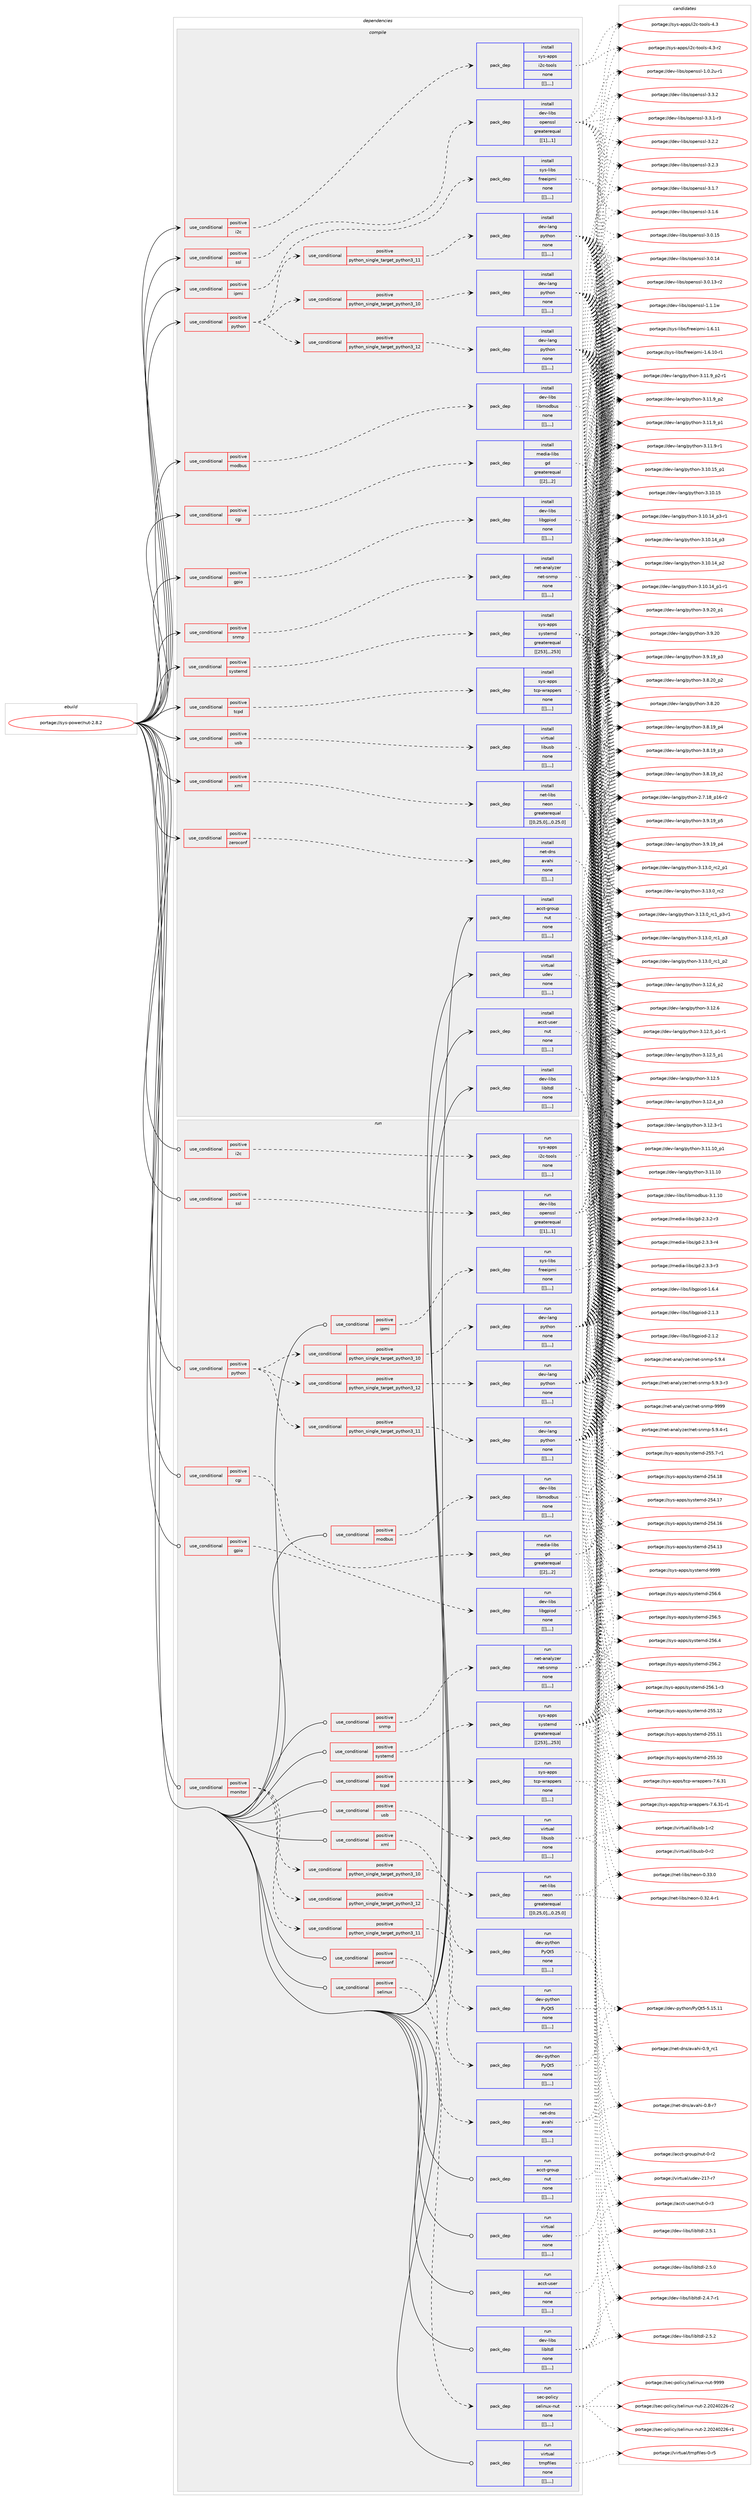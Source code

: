 digraph prolog {

# *************
# Graph options
# *************

newrank=true;
concentrate=true;
compound=true;
graph [rankdir=LR,fontname=Helvetica,fontsize=10,ranksep=1.5];#, ranksep=2.5, nodesep=0.2];
edge  [arrowhead=vee];
node  [fontname=Helvetica,fontsize=10];

# **********
# The ebuild
# **********

subgraph cluster_leftcol {
color=gray;
label=<<i>ebuild</i>>;
id [label="portage://sys-power/nut-2.8.2", color=red, width=4, href="../sys-power/nut-2.8.2.svg"];
}

# ****************
# The dependencies
# ****************

subgraph cluster_midcol {
color=gray;
label=<<i>dependencies</i>>;
subgraph cluster_compile {
fillcolor="#eeeeee";
style=filled;
label=<<i>compile</i>>;
subgraph cond123196 {
dependency455838 [label=<<TABLE BORDER="0" CELLBORDER="1" CELLSPACING="0" CELLPADDING="4"><TR><TD ROWSPAN="3" CELLPADDING="10">use_conditional</TD></TR><TR><TD>positive</TD></TR><TR><TD>cgi</TD></TR></TABLE>>, shape=none, color=red];
subgraph pack329632 {
dependency455839 [label=<<TABLE BORDER="0" CELLBORDER="1" CELLSPACING="0" CELLPADDING="4" WIDTH="220"><TR><TD ROWSPAN="6" CELLPADDING="30">pack_dep</TD></TR><TR><TD WIDTH="110">install</TD></TR><TR><TD>media-libs</TD></TR><TR><TD>gd</TD></TR><TR><TD>greaterequal</TD></TR><TR><TD>[[2],,,2]</TD></TR></TABLE>>, shape=none, color=blue];
}
dependency455838:e -> dependency455839:w [weight=20,style="dashed",arrowhead="vee"];
}
id:e -> dependency455838:w [weight=20,style="solid",arrowhead="vee"];
subgraph cond123197 {
dependency455840 [label=<<TABLE BORDER="0" CELLBORDER="1" CELLSPACING="0" CELLPADDING="4"><TR><TD ROWSPAN="3" CELLPADDING="10">use_conditional</TD></TR><TR><TD>positive</TD></TR><TR><TD>gpio</TD></TR></TABLE>>, shape=none, color=red];
subgraph pack329633 {
dependency455841 [label=<<TABLE BORDER="0" CELLBORDER="1" CELLSPACING="0" CELLPADDING="4" WIDTH="220"><TR><TD ROWSPAN="6" CELLPADDING="30">pack_dep</TD></TR><TR><TD WIDTH="110">install</TD></TR><TR><TD>dev-libs</TD></TR><TR><TD>libgpiod</TD></TR><TR><TD>none</TD></TR><TR><TD>[[],,,,]</TD></TR></TABLE>>, shape=none, color=blue];
}
dependency455840:e -> dependency455841:w [weight=20,style="dashed",arrowhead="vee"];
}
id:e -> dependency455840:w [weight=20,style="solid",arrowhead="vee"];
subgraph cond123198 {
dependency455842 [label=<<TABLE BORDER="0" CELLBORDER="1" CELLSPACING="0" CELLPADDING="4"><TR><TD ROWSPAN="3" CELLPADDING="10">use_conditional</TD></TR><TR><TD>positive</TD></TR><TR><TD>i2c</TD></TR></TABLE>>, shape=none, color=red];
subgraph pack329634 {
dependency455843 [label=<<TABLE BORDER="0" CELLBORDER="1" CELLSPACING="0" CELLPADDING="4" WIDTH="220"><TR><TD ROWSPAN="6" CELLPADDING="30">pack_dep</TD></TR><TR><TD WIDTH="110">install</TD></TR><TR><TD>sys-apps</TD></TR><TR><TD>i2c-tools</TD></TR><TR><TD>none</TD></TR><TR><TD>[[],,,,]</TD></TR></TABLE>>, shape=none, color=blue];
}
dependency455842:e -> dependency455843:w [weight=20,style="dashed",arrowhead="vee"];
}
id:e -> dependency455842:w [weight=20,style="solid",arrowhead="vee"];
subgraph cond123199 {
dependency455844 [label=<<TABLE BORDER="0" CELLBORDER="1" CELLSPACING="0" CELLPADDING="4"><TR><TD ROWSPAN="3" CELLPADDING="10">use_conditional</TD></TR><TR><TD>positive</TD></TR><TR><TD>ipmi</TD></TR></TABLE>>, shape=none, color=red];
subgraph pack329635 {
dependency455845 [label=<<TABLE BORDER="0" CELLBORDER="1" CELLSPACING="0" CELLPADDING="4" WIDTH="220"><TR><TD ROWSPAN="6" CELLPADDING="30">pack_dep</TD></TR><TR><TD WIDTH="110">install</TD></TR><TR><TD>sys-libs</TD></TR><TR><TD>freeipmi</TD></TR><TR><TD>none</TD></TR><TR><TD>[[],,,,]</TD></TR></TABLE>>, shape=none, color=blue];
}
dependency455844:e -> dependency455845:w [weight=20,style="dashed",arrowhead="vee"];
}
id:e -> dependency455844:w [weight=20,style="solid",arrowhead="vee"];
subgraph cond123200 {
dependency455846 [label=<<TABLE BORDER="0" CELLBORDER="1" CELLSPACING="0" CELLPADDING="4"><TR><TD ROWSPAN="3" CELLPADDING="10">use_conditional</TD></TR><TR><TD>positive</TD></TR><TR><TD>modbus</TD></TR></TABLE>>, shape=none, color=red];
subgraph pack329636 {
dependency455847 [label=<<TABLE BORDER="0" CELLBORDER="1" CELLSPACING="0" CELLPADDING="4" WIDTH="220"><TR><TD ROWSPAN="6" CELLPADDING="30">pack_dep</TD></TR><TR><TD WIDTH="110">install</TD></TR><TR><TD>dev-libs</TD></TR><TR><TD>libmodbus</TD></TR><TR><TD>none</TD></TR><TR><TD>[[],,,,]</TD></TR></TABLE>>, shape=none, color=blue];
}
dependency455846:e -> dependency455847:w [weight=20,style="dashed",arrowhead="vee"];
}
id:e -> dependency455846:w [weight=20,style="solid",arrowhead="vee"];
subgraph cond123201 {
dependency455848 [label=<<TABLE BORDER="0" CELLBORDER="1" CELLSPACING="0" CELLPADDING="4"><TR><TD ROWSPAN="3" CELLPADDING="10">use_conditional</TD></TR><TR><TD>positive</TD></TR><TR><TD>python</TD></TR></TABLE>>, shape=none, color=red];
subgraph cond123202 {
dependency455849 [label=<<TABLE BORDER="0" CELLBORDER="1" CELLSPACING="0" CELLPADDING="4"><TR><TD ROWSPAN="3" CELLPADDING="10">use_conditional</TD></TR><TR><TD>positive</TD></TR><TR><TD>python_single_target_python3_10</TD></TR></TABLE>>, shape=none, color=red];
subgraph pack329637 {
dependency455850 [label=<<TABLE BORDER="0" CELLBORDER="1" CELLSPACING="0" CELLPADDING="4" WIDTH="220"><TR><TD ROWSPAN="6" CELLPADDING="30">pack_dep</TD></TR><TR><TD WIDTH="110">install</TD></TR><TR><TD>dev-lang</TD></TR><TR><TD>python</TD></TR><TR><TD>none</TD></TR><TR><TD>[[],,,,]</TD></TR></TABLE>>, shape=none, color=blue];
}
dependency455849:e -> dependency455850:w [weight=20,style="dashed",arrowhead="vee"];
}
dependency455848:e -> dependency455849:w [weight=20,style="dashed",arrowhead="vee"];
subgraph cond123203 {
dependency455851 [label=<<TABLE BORDER="0" CELLBORDER="1" CELLSPACING="0" CELLPADDING="4"><TR><TD ROWSPAN="3" CELLPADDING="10">use_conditional</TD></TR><TR><TD>positive</TD></TR><TR><TD>python_single_target_python3_11</TD></TR></TABLE>>, shape=none, color=red];
subgraph pack329638 {
dependency455852 [label=<<TABLE BORDER="0" CELLBORDER="1" CELLSPACING="0" CELLPADDING="4" WIDTH="220"><TR><TD ROWSPAN="6" CELLPADDING="30">pack_dep</TD></TR><TR><TD WIDTH="110">install</TD></TR><TR><TD>dev-lang</TD></TR><TR><TD>python</TD></TR><TR><TD>none</TD></TR><TR><TD>[[],,,,]</TD></TR></TABLE>>, shape=none, color=blue];
}
dependency455851:e -> dependency455852:w [weight=20,style="dashed",arrowhead="vee"];
}
dependency455848:e -> dependency455851:w [weight=20,style="dashed",arrowhead="vee"];
subgraph cond123204 {
dependency455853 [label=<<TABLE BORDER="0" CELLBORDER="1" CELLSPACING="0" CELLPADDING="4"><TR><TD ROWSPAN="3" CELLPADDING="10">use_conditional</TD></TR><TR><TD>positive</TD></TR><TR><TD>python_single_target_python3_12</TD></TR></TABLE>>, shape=none, color=red];
subgraph pack329639 {
dependency455854 [label=<<TABLE BORDER="0" CELLBORDER="1" CELLSPACING="0" CELLPADDING="4" WIDTH="220"><TR><TD ROWSPAN="6" CELLPADDING="30">pack_dep</TD></TR><TR><TD WIDTH="110">install</TD></TR><TR><TD>dev-lang</TD></TR><TR><TD>python</TD></TR><TR><TD>none</TD></TR><TR><TD>[[],,,,]</TD></TR></TABLE>>, shape=none, color=blue];
}
dependency455853:e -> dependency455854:w [weight=20,style="dashed",arrowhead="vee"];
}
dependency455848:e -> dependency455853:w [weight=20,style="dashed",arrowhead="vee"];
}
id:e -> dependency455848:w [weight=20,style="solid",arrowhead="vee"];
subgraph cond123205 {
dependency455855 [label=<<TABLE BORDER="0" CELLBORDER="1" CELLSPACING="0" CELLPADDING="4"><TR><TD ROWSPAN="3" CELLPADDING="10">use_conditional</TD></TR><TR><TD>positive</TD></TR><TR><TD>snmp</TD></TR></TABLE>>, shape=none, color=red];
subgraph pack329640 {
dependency455856 [label=<<TABLE BORDER="0" CELLBORDER="1" CELLSPACING="0" CELLPADDING="4" WIDTH="220"><TR><TD ROWSPAN="6" CELLPADDING="30">pack_dep</TD></TR><TR><TD WIDTH="110">install</TD></TR><TR><TD>net-analyzer</TD></TR><TR><TD>net-snmp</TD></TR><TR><TD>none</TD></TR><TR><TD>[[],,,,]</TD></TR></TABLE>>, shape=none, color=blue];
}
dependency455855:e -> dependency455856:w [weight=20,style="dashed",arrowhead="vee"];
}
id:e -> dependency455855:w [weight=20,style="solid",arrowhead="vee"];
subgraph cond123206 {
dependency455857 [label=<<TABLE BORDER="0" CELLBORDER="1" CELLSPACING="0" CELLPADDING="4"><TR><TD ROWSPAN="3" CELLPADDING="10">use_conditional</TD></TR><TR><TD>positive</TD></TR><TR><TD>ssl</TD></TR></TABLE>>, shape=none, color=red];
subgraph pack329641 {
dependency455858 [label=<<TABLE BORDER="0" CELLBORDER="1" CELLSPACING="0" CELLPADDING="4" WIDTH="220"><TR><TD ROWSPAN="6" CELLPADDING="30">pack_dep</TD></TR><TR><TD WIDTH="110">install</TD></TR><TR><TD>dev-libs</TD></TR><TR><TD>openssl</TD></TR><TR><TD>greaterequal</TD></TR><TR><TD>[[1],,,1]</TD></TR></TABLE>>, shape=none, color=blue];
}
dependency455857:e -> dependency455858:w [weight=20,style="dashed",arrowhead="vee"];
}
id:e -> dependency455857:w [weight=20,style="solid",arrowhead="vee"];
subgraph cond123207 {
dependency455859 [label=<<TABLE BORDER="0" CELLBORDER="1" CELLSPACING="0" CELLPADDING="4"><TR><TD ROWSPAN="3" CELLPADDING="10">use_conditional</TD></TR><TR><TD>positive</TD></TR><TR><TD>systemd</TD></TR></TABLE>>, shape=none, color=red];
subgraph pack329642 {
dependency455860 [label=<<TABLE BORDER="0" CELLBORDER="1" CELLSPACING="0" CELLPADDING="4" WIDTH="220"><TR><TD ROWSPAN="6" CELLPADDING="30">pack_dep</TD></TR><TR><TD WIDTH="110">install</TD></TR><TR><TD>sys-apps</TD></TR><TR><TD>systemd</TD></TR><TR><TD>greaterequal</TD></TR><TR><TD>[[253],,,253]</TD></TR></TABLE>>, shape=none, color=blue];
}
dependency455859:e -> dependency455860:w [weight=20,style="dashed",arrowhead="vee"];
}
id:e -> dependency455859:w [weight=20,style="solid",arrowhead="vee"];
subgraph cond123208 {
dependency455861 [label=<<TABLE BORDER="0" CELLBORDER="1" CELLSPACING="0" CELLPADDING="4"><TR><TD ROWSPAN="3" CELLPADDING="10">use_conditional</TD></TR><TR><TD>positive</TD></TR><TR><TD>tcpd</TD></TR></TABLE>>, shape=none, color=red];
subgraph pack329643 {
dependency455862 [label=<<TABLE BORDER="0" CELLBORDER="1" CELLSPACING="0" CELLPADDING="4" WIDTH="220"><TR><TD ROWSPAN="6" CELLPADDING="30">pack_dep</TD></TR><TR><TD WIDTH="110">install</TD></TR><TR><TD>sys-apps</TD></TR><TR><TD>tcp-wrappers</TD></TR><TR><TD>none</TD></TR><TR><TD>[[],,,,]</TD></TR></TABLE>>, shape=none, color=blue];
}
dependency455861:e -> dependency455862:w [weight=20,style="dashed",arrowhead="vee"];
}
id:e -> dependency455861:w [weight=20,style="solid",arrowhead="vee"];
subgraph cond123209 {
dependency455863 [label=<<TABLE BORDER="0" CELLBORDER="1" CELLSPACING="0" CELLPADDING="4"><TR><TD ROWSPAN="3" CELLPADDING="10">use_conditional</TD></TR><TR><TD>positive</TD></TR><TR><TD>usb</TD></TR></TABLE>>, shape=none, color=red];
subgraph pack329644 {
dependency455864 [label=<<TABLE BORDER="0" CELLBORDER="1" CELLSPACING="0" CELLPADDING="4" WIDTH="220"><TR><TD ROWSPAN="6" CELLPADDING="30">pack_dep</TD></TR><TR><TD WIDTH="110">install</TD></TR><TR><TD>virtual</TD></TR><TR><TD>libusb</TD></TR><TR><TD>none</TD></TR><TR><TD>[[],,,,]</TD></TR></TABLE>>, shape=none, color=blue];
}
dependency455863:e -> dependency455864:w [weight=20,style="dashed",arrowhead="vee"];
}
id:e -> dependency455863:w [weight=20,style="solid",arrowhead="vee"];
subgraph cond123210 {
dependency455865 [label=<<TABLE BORDER="0" CELLBORDER="1" CELLSPACING="0" CELLPADDING="4"><TR><TD ROWSPAN="3" CELLPADDING="10">use_conditional</TD></TR><TR><TD>positive</TD></TR><TR><TD>xml</TD></TR></TABLE>>, shape=none, color=red];
subgraph pack329645 {
dependency455866 [label=<<TABLE BORDER="0" CELLBORDER="1" CELLSPACING="0" CELLPADDING="4" WIDTH="220"><TR><TD ROWSPAN="6" CELLPADDING="30">pack_dep</TD></TR><TR><TD WIDTH="110">install</TD></TR><TR><TD>net-libs</TD></TR><TR><TD>neon</TD></TR><TR><TD>greaterequal</TD></TR><TR><TD>[[0,25,0],,,0.25.0]</TD></TR></TABLE>>, shape=none, color=blue];
}
dependency455865:e -> dependency455866:w [weight=20,style="dashed",arrowhead="vee"];
}
id:e -> dependency455865:w [weight=20,style="solid",arrowhead="vee"];
subgraph cond123211 {
dependency455867 [label=<<TABLE BORDER="0" CELLBORDER="1" CELLSPACING="0" CELLPADDING="4"><TR><TD ROWSPAN="3" CELLPADDING="10">use_conditional</TD></TR><TR><TD>positive</TD></TR><TR><TD>zeroconf</TD></TR></TABLE>>, shape=none, color=red];
subgraph pack329646 {
dependency455868 [label=<<TABLE BORDER="0" CELLBORDER="1" CELLSPACING="0" CELLPADDING="4" WIDTH="220"><TR><TD ROWSPAN="6" CELLPADDING="30">pack_dep</TD></TR><TR><TD WIDTH="110">install</TD></TR><TR><TD>net-dns</TD></TR><TR><TD>avahi</TD></TR><TR><TD>none</TD></TR><TR><TD>[[],,,,]</TD></TR></TABLE>>, shape=none, color=blue];
}
dependency455867:e -> dependency455868:w [weight=20,style="dashed",arrowhead="vee"];
}
id:e -> dependency455867:w [weight=20,style="solid",arrowhead="vee"];
subgraph pack329647 {
dependency455869 [label=<<TABLE BORDER="0" CELLBORDER="1" CELLSPACING="0" CELLPADDING="4" WIDTH="220"><TR><TD ROWSPAN="6" CELLPADDING="30">pack_dep</TD></TR><TR><TD WIDTH="110">install</TD></TR><TR><TD>acct-group</TD></TR><TR><TD>nut</TD></TR><TR><TD>none</TD></TR><TR><TD>[[],,,,]</TD></TR></TABLE>>, shape=none, color=blue];
}
id:e -> dependency455869:w [weight=20,style="solid",arrowhead="vee"];
subgraph pack329648 {
dependency455870 [label=<<TABLE BORDER="0" CELLBORDER="1" CELLSPACING="0" CELLPADDING="4" WIDTH="220"><TR><TD ROWSPAN="6" CELLPADDING="30">pack_dep</TD></TR><TR><TD WIDTH="110">install</TD></TR><TR><TD>acct-user</TD></TR><TR><TD>nut</TD></TR><TR><TD>none</TD></TR><TR><TD>[[],,,,]</TD></TR></TABLE>>, shape=none, color=blue];
}
id:e -> dependency455870:w [weight=20,style="solid",arrowhead="vee"];
subgraph pack329649 {
dependency455871 [label=<<TABLE BORDER="0" CELLBORDER="1" CELLSPACING="0" CELLPADDING="4" WIDTH="220"><TR><TD ROWSPAN="6" CELLPADDING="30">pack_dep</TD></TR><TR><TD WIDTH="110">install</TD></TR><TR><TD>dev-libs</TD></TR><TR><TD>libltdl</TD></TR><TR><TD>none</TD></TR><TR><TD>[[],,,,]</TD></TR></TABLE>>, shape=none, color=blue];
}
id:e -> dependency455871:w [weight=20,style="solid",arrowhead="vee"];
subgraph pack329650 {
dependency455872 [label=<<TABLE BORDER="0" CELLBORDER="1" CELLSPACING="0" CELLPADDING="4" WIDTH="220"><TR><TD ROWSPAN="6" CELLPADDING="30">pack_dep</TD></TR><TR><TD WIDTH="110">install</TD></TR><TR><TD>virtual</TD></TR><TR><TD>udev</TD></TR><TR><TD>none</TD></TR><TR><TD>[[],,,,]</TD></TR></TABLE>>, shape=none, color=blue];
}
id:e -> dependency455872:w [weight=20,style="solid",arrowhead="vee"];
}
subgraph cluster_compileandrun {
fillcolor="#eeeeee";
style=filled;
label=<<i>compile and run</i>>;
}
subgraph cluster_run {
fillcolor="#eeeeee";
style=filled;
label=<<i>run</i>>;
subgraph cond123212 {
dependency455873 [label=<<TABLE BORDER="0" CELLBORDER="1" CELLSPACING="0" CELLPADDING="4"><TR><TD ROWSPAN="3" CELLPADDING="10">use_conditional</TD></TR><TR><TD>positive</TD></TR><TR><TD>cgi</TD></TR></TABLE>>, shape=none, color=red];
subgraph pack329651 {
dependency455874 [label=<<TABLE BORDER="0" CELLBORDER="1" CELLSPACING="0" CELLPADDING="4" WIDTH="220"><TR><TD ROWSPAN="6" CELLPADDING="30">pack_dep</TD></TR><TR><TD WIDTH="110">run</TD></TR><TR><TD>media-libs</TD></TR><TR><TD>gd</TD></TR><TR><TD>greaterequal</TD></TR><TR><TD>[[2],,,2]</TD></TR></TABLE>>, shape=none, color=blue];
}
dependency455873:e -> dependency455874:w [weight=20,style="dashed",arrowhead="vee"];
}
id:e -> dependency455873:w [weight=20,style="solid",arrowhead="odot"];
subgraph cond123213 {
dependency455875 [label=<<TABLE BORDER="0" CELLBORDER="1" CELLSPACING="0" CELLPADDING="4"><TR><TD ROWSPAN="3" CELLPADDING="10">use_conditional</TD></TR><TR><TD>positive</TD></TR><TR><TD>gpio</TD></TR></TABLE>>, shape=none, color=red];
subgraph pack329652 {
dependency455876 [label=<<TABLE BORDER="0" CELLBORDER="1" CELLSPACING="0" CELLPADDING="4" WIDTH="220"><TR><TD ROWSPAN="6" CELLPADDING="30">pack_dep</TD></TR><TR><TD WIDTH="110">run</TD></TR><TR><TD>dev-libs</TD></TR><TR><TD>libgpiod</TD></TR><TR><TD>none</TD></TR><TR><TD>[[],,,,]</TD></TR></TABLE>>, shape=none, color=blue];
}
dependency455875:e -> dependency455876:w [weight=20,style="dashed",arrowhead="vee"];
}
id:e -> dependency455875:w [weight=20,style="solid",arrowhead="odot"];
subgraph cond123214 {
dependency455877 [label=<<TABLE BORDER="0" CELLBORDER="1" CELLSPACING="0" CELLPADDING="4"><TR><TD ROWSPAN="3" CELLPADDING="10">use_conditional</TD></TR><TR><TD>positive</TD></TR><TR><TD>i2c</TD></TR></TABLE>>, shape=none, color=red];
subgraph pack329653 {
dependency455878 [label=<<TABLE BORDER="0" CELLBORDER="1" CELLSPACING="0" CELLPADDING="4" WIDTH="220"><TR><TD ROWSPAN="6" CELLPADDING="30">pack_dep</TD></TR><TR><TD WIDTH="110">run</TD></TR><TR><TD>sys-apps</TD></TR><TR><TD>i2c-tools</TD></TR><TR><TD>none</TD></TR><TR><TD>[[],,,,]</TD></TR></TABLE>>, shape=none, color=blue];
}
dependency455877:e -> dependency455878:w [weight=20,style="dashed",arrowhead="vee"];
}
id:e -> dependency455877:w [weight=20,style="solid",arrowhead="odot"];
subgraph cond123215 {
dependency455879 [label=<<TABLE BORDER="0" CELLBORDER="1" CELLSPACING="0" CELLPADDING="4"><TR><TD ROWSPAN="3" CELLPADDING="10">use_conditional</TD></TR><TR><TD>positive</TD></TR><TR><TD>ipmi</TD></TR></TABLE>>, shape=none, color=red];
subgraph pack329654 {
dependency455880 [label=<<TABLE BORDER="0" CELLBORDER="1" CELLSPACING="0" CELLPADDING="4" WIDTH="220"><TR><TD ROWSPAN="6" CELLPADDING="30">pack_dep</TD></TR><TR><TD WIDTH="110">run</TD></TR><TR><TD>sys-libs</TD></TR><TR><TD>freeipmi</TD></TR><TR><TD>none</TD></TR><TR><TD>[[],,,,]</TD></TR></TABLE>>, shape=none, color=blue];
}
dependency455879:e -> dependency455880:w [weight=20,style="dashed",arrowhead="vee"];
}
id:e -> dependency455879:w [weight=20,style="solid",arrowhead="odot"];
subgraph cond123216 {
dependency455881 [label=<<TABLE BORDER="0" CELLBORDER="1" CELLSPACING="0" CELLPADDING="4"><TR><TD ROWSPAN="3" CELLPADDING="10">use_conditional</TD></TR><TR><TD>positive</TD></TR><TR><TD>modbus</TD></TR></TABLE>>, shape=none, color=red];
subgraph pack329655 {
dependency455882 [label=<<TABLE BORDER="0" CELLBORDER="1" CELLSPACING="0" CELLPADDING="4" WIDTH="220"><TR><TD ROWSPAN="6" CELLPADDING="30">pack_dep</TD></TR><TR><TD WIDTH="110">run</TD></TR><TR><TD>dev-libs</TD></TR><TR><TD>libmodbus</TD></TR><TR><TD>none</TD></TR><TR><TD>[[],,,,]</TD></TR></TABLE>>, shape=none, color=blue];
}
dependency455881:e -> dependency455882:w [weight=20,style="dashed",arrowhead="vee"];
}
id:e -> dependency455881:w [weight=20,style="solid",arrowhead="odot"];
subgraph cond123217 {
dependency455883 [label=<<TABLE BORDER="0" CELLBORDER="1" CELLSPACING="0" CELLPADDING="4"><TR><TD ROWSPAN="3" CELLPADDING="10">use_conditional</TD></TR><TR><TD>positive</TD></TR><TR><TD>monitor</TD></TR></TABLE>>, shape=none, color=red];
subgraph cond123218 {
dependency455884 [label=<<TABLE BORDER="0" CELLBORDER="1" CELLSPACING="0" CELLPADDING="4"><TR><TD ROWSPAN="3" CELLPADDING="10">use_conditional</TD></TR><TR><TD>positive</TD></TR><TR><TD>python_single_target_python3_10</TD></TR></TABLE>>, shape=none, color=red];
subgraph pack329656 {
dependency455885 [label=<<TABLE BORDER="0" CELLBORDER="1" CELLSPACING="0" CELLPADDING="4" WIDTH="220"><TR><TD ROWSPAN="6" CELLPADDING="30">pack_dep</TD></TR><TR><TD WIDTH="110">run</TD></TR><TR><TD>dev-python</TD></TR><TR><TD>PyQt5</TD></TR><TR><TD>none</TD></TR><TR><TD>[[],,,,]</TD></TR></TABLE>>, shape=none, color=blue];
}
dependency455884:e -> dependency455885:w [weight=20,style="dashed",arrowhead="vee"];
}
dependency455883:e -> dependency455884:w [weight=20,style="dashed",arrowhead="vee"];
subgraph cond123219 {
dependency455886 [label=<<TABLE BORDER="0" CELLBORDER="1" CELLSPACING="0" CELLPADDING="4"><TR><TD ROWSPAN="3" CELLPADDING="10">use_conditional</TD></TR><TR><TD>positive</TD></TR><TR><TD>python_single_target_python3_11</TD></TR></TABLE>>, shape=none, color=red];
subgraph pack329657 {
dependency455887 [label=<<TABLE BORDER="0" CELLBORDER="1" CELLSPACING="0" CELLPADDING="4" WIDTH="220"><TR><TD ROWSPAN="6" CELLPADDING="30">pack_dep</TD></TR><TR><TD WIDTH="110">run</TD></TR><TR><TD>dev-python</TD></TR><TR><TD>PyQt5</TD></TR><TR><TD>none</TD></TR><TR><TD>[[],,,,]</TD></TR></TABLE>>, shape=none, color=blue];
}
dependency455886:e -> dependency455887:w [weight=20,style="dashed",arrowhead="vee"];
}
dependency455883:e -> dependency455886:w [weight=20,style="dashed",arrowhead="vee"];
subgraph cond123220 {
dependency455888 [label=<<TABLE BORDER="0" CELLBORDER="1" CELLSPACING="0" CELLPADDING="4"><TR><TD ROWSPAN="3" CELLPADDING="10">use_conditional</TD></TR><TR><TD>positive</TD></TR><TR><TD>python_single_target_python3_12</TD></TR></TABLE>>, shape=none, color=red];
subgraph pack329658 {
dependency455889 [label=<<TABLE BORDER="0" CELLBORDER="1" CELLSPACING="0" CELLPADDING="4" WIDTH="220"><TR><TD ROWSPAN="6" CELLPADDING="30">pack_dep</TD></TR><TR><TD WIDTH="110">run</TD></TR><TR><TD>dev-python</TD></TR><TR><TD>PyQt5</TD></TR><TR><TD>none</TD></TR><TR><TD>[[],,,,]</TD></TR></TABLE>>, shape=none, color=blue];
}
dependency455888:e -> dependency455889:w [weight=20,style="dashed",arrowhead="vee"];
}
dependency455883:e -> dependency455888:w [weight=20,style="dashed",arrowhead="vee"];
}
id:e -> dependency455883:w [weight=20,style="solid",arrowhead="odot"];
subgraph cond123221 {
dependency455890 [label=<<TABLE BORDER="0" CELLBORDER="1" CELLSPACING="0" CELLPADDING="4"><TR><TD ROWSPAN="3" CELLPADDING="10">use_conditional</TD></TR><TR><TD>positive</TD></TR><TR><TD>python</TD></TR></TABLE>>, shape=none, color=red];
subgraph cond123222 {
dependency455891 [label=<<TABLE BORDER="0" CELLBORDER="1" CELLSPACING="0" CELLPADDING="4"><TR><TD ROWSPAN="3" CELLPADDING="10">use_conditional</TD></TR><TR><TD>positive</TD></TR><TR><TD>python_single_target_python3_10</TD></TR></TABLE>>, shape=none, color=red];
subgraph pack329659 {
dependency455892 [label=<<TABLE BORDER="0" CELLBORDER="1" CELLSPACING="0" CELLPADDING="4" WIDTH="220"><TR><TD ROWSPAN="6" CELLPADDING="30">pack_dep</TD></TR><TR><TD WIDTH="110">run</TD></TR><TR><TD>dev-lang</TD></TR><TR><TD>python</TD></TR><TR><TD>none</TD></TR><TR><TD>[[],,,,]</TD></TR></TABLE>>, shape=none, color=blue];
}
dependency455891:e -> dependency455892:w [weight=20,style="dashed",arrowhead="vee"];
}
dependency455890:e -> dependency455891:w [weight=20,style="dashed",arrowhead="vee"];
subgraph cond123223 {
dependency455893 [label=<<TABLE BORDER="0" CELLBORDER="1" CELLSPACING="0" CELLPADDING="4"><TR><TD ROWSPAN="3" CELLPADDING="10">use_conditional</TD></TR><TR><TD>positive</TD></TR><TR><TD>python_single_target_python3_11</TD></TR></TABLE>>, shape=none, color=red];
subgraph pack329660 {
dependency455894 [label=<<TABLE BORDER="0" CELLBORDER="1" CELLSPACING="0" CELLPADDING="4" WIDTH="220"><TR><TD ROWSPAN="6" CELLPADDING="30">pack_dep</TD></TR><TR><TD WIDTH="110">run</TD></TR><TR><TD>dev-lang</TD></TR><TR><TD>python</TD></TR><TR><TD>none</TD></TR><TR><TD>[[],,,,]</TD></TR></TABLE>>, shape=none, color=blue];
}
dependency455893:e -> dependency455894:w [weight=20,style="dashed",arrowhead="vee"];
}
dependency455890:e -> dependency455893:w [weight=20,style="dashed",arrowhead="vee"];
subgraph cond123224 {
dependency455895 [label=<<TABLE BORDER="0" CELLBORDER="1" CELLSPACING="0" CELLPADDING="4"><TR><TD ROWSPAN="3" CELLPADDING="10">use_conditional</TD></TR><TR><TD>positive</TD></TR><TR><TD>python_single_target_python3_12</TD></TR></TABLE>>, shape=none, color=red];
subgraph pack329661 {
dependency455896 [label=<<TABLE BORDER="0" CELLBORDER="1" CELLSPACING="0" CELLPADDING="4" WIDTH="220"><TR><TD ROWSPAN="6" CELLPADDING="30">pack_dep</TD></TR><TR><TD WIDTH="110">run</TD></TR><TR><TD>dev-lang</TD></TR><TR><TD>python</TD></TR><TR><TD>none</TD></TR><TR><TD>[[],,,,]</TD></TR></TABLE>>, shape=none, color=blue];
}
dependency455895:e -> dependency455896:w [weight=20,style="dashed",arrowhead="vee"];
}
dependency455890:e -> dependency455895:w [weight=20,style="dashed",arrowhead="vee"];
}
id:e -> dependency455890:w [weight=20,style="solid",arrowhead="odot"];
subgraph cond123225 {
dependency455897 [label=<<TABLE BORDER="0" CELLBORDER="1" CELLSPACING="0" CELLPADDING="4"><TR><TD ROWSPAN="3" CELLPADDING="10">use_conditional</TD></TR><TR><TD>positive</TD></TR><TR><TD>selinux</TD></TR></TABLE>>, shape=none, color=red];
subgraph pack329662 {
dependency455898 [label=<<TABLE BORDER="0" CELLBORDER="1" CELLSPACING="0" CELLPADDING="4" WIDTH="220"><TR><TD ROWSPAN="6" CELLPADDING="30">pack_dep</TD></TR><TR><TD WIDTH="110">run</TD></TR><TR><TD>sec-policy</TD></TR><TR><TD>selinux-nut</TD></TR><TR><TD>none</TD></TR><TR><TD>[[],,,,]</TD></TR></TABLE>>, shape=none, color=blue];
}
dependency455897:e -> dependency455898:w [weight=20,style="dashed",arrowhead="vee"];
}
id:e -> dependency455897:w [weight=20,style="solid",arrowhead="odot"];
subgraph cond123226 {
dependency455899 [label=<<TABLE BORDER="0" CELLBORDER="1" CELLSPACING="0" CELLPADDING="4"><TR><TD ROWSPAN="3" CELLPADDING="10">use_conditional</TD></TR><TR><TD>positive</TD></TR><TR><TD>snmp</TD></TR></TABLE>>, shape=none, color=red];
subgraph pack329663 {
dependency455900 [label=<<TABLE BORDER="0" CELLBORDER="1" CELLSPACING="0" CELLPADDING="4" WIDTH="220"><TR><TD ROWSPAN="6" CELLPADDING="30">pack_dep</TD></TR><TR><TD WIDTH="110">run</TD></TR><TR><TD>net-analyzer</TD></TR><TR><TD>net-snmp</TD></TR><TR><TD>none</TD></TR><TR><TD>[[],,,,]</TD></TR></TABLE>>, shape=none, color=blue];
}
dependency455899:e -> dependency455900:w [weight=20,style="dashed",arrowhead="vee"];
}
id:e -> dependency455899:w [weight=20,style="solid",arrowhead="odot"];
subgraph cond123227 {
dependency455901 [label=<<TABLE BORDER="0" CELLBORDER="1" CELLSPACING="0" CELLPADDING="4"><TR><TD ROWSPAN="3" CELLPADDING="10">use_conditional</TD></TR><TR><TD>positive</TD></TR><TR><TD>ssl</TD></TR></TABLE>>, shape=none, color=red];
subgraph pack329664 {
dependency455902 [label=<<TABLE BORDER="0" CELLBORDER="1" CELLSPACING="0" CELLPADDING="4" WIDTH="220"><TR><TD ROWSPAN="6" CELLPADDING="30">pack_dep</TD></TR><TR><TD WIDTH="110">run</TD></TR><TR><TD>dev-libs</TD></TR><TR><TD>openssl</TD></TR><TR><TD>greaterequal</TD></TR><TR><TD>[[1],,,1]</TD></TR></TABLE>>, shape=none, color=blue];
}
dependency455901:e -> dependency455902:w [weight=20,style="dashed",arrowhead="vee"];
}
id:e -> dependency455901:w [weight=20,style="solid",arrowhead="odot"];
subgraph cond123228 {
dependency455903 [label=<<TABLE BORDER="0" CELLBORDER="1" CELLSPACING="0" CELLPADDING="4"><TR><TD ROWSPAN="3" CELLPADDING="10">use_conditional</TD></TR><TR><TD>positive</TD></TR><TR><TD>systemd</TD></TR></TABLE>>, shape=none, color=red];
subgraph pack329665 {
dependency455904 [label=<<TABLE BORDER="0" CELLBORDER="1" CELLSPACING="0" CELLPADDING="4" WIDTH="220"><TR><TD ROWSPAN="6" CELLPADDING="30">pack_dep</TD></TR><TR><TD WIDTH="110">run</TD></TR><TR><TD>sys-apps</TD></TR><TR><TD>systemd</TD></TR><TR><TD>greaterequal</TD></TR><TR><TD>[[253],,,253]</TD></TR></TABLE>>, shape=none, color=blue];
}
dependency455903:e -> dependency455904:w [weight=20,style="dashed",arrowhead="vee"];
}
id:e -> dependency455903:w [weight=20,style="solid",arrowhead="odot"];
subgraph cond123229 {
dependency455905 [label=<<TABLE BORDER="0" CELLBORDER="1" CELLSPACING="0" CELLPADDING="4"><TR><TD ROWSPAN="3" CELLPADDING="10">use_conditional</TD></TR><TR><TD>positive</TD></TR><TR><TD>tcpd</TD></TR></TABLE>>, shape=none, color=red];
subgraph pack329666 {
dependency455906 [label=<<TABLE BORDER="0" CELLBORDER="1" CELLSPACING="0" CELLPADDING="4" WIDTH="220"><TR><TD ROWSPAN="6" CELLPADDING="30">pack_dep</TD></TR><TR><TD WIDTH="110">run</TD></TR><TR><TD>sys-apps</TD></TR><TR><TD>tcp-wrappers</TD></TR><TR><TD>none</TD></TR><TR><TD>[[],,,,]</TD></TR></TABLE>>, shape=none, color=blue];
}
dependency455905:e -> dependency455906:w [weight=20,style="dashed",arrowhead="vee"];
}
id:e -> dependency455905:w [weight=20,style="solid",arrowhead="odot"];
subgraph cond123230 {
dependency455907 [label=<<TABLE BORDER="0" CELLBORDER="1" CELLSPACING="0" CELLPADDING="4"><TR><TD ROWSPAN="3" CELLPADDING="10">use_conditional</TD></TR><TR><TD>positive</TD></TR><TR><TD>usb</TD></TR></TABLE>>, shape=none, color=red];
subgraph pack329667 {
dependency455908 [label=<<TABLE BORDER="0" CELLBORDER="1" CELLSPACING="0" CELLPADDING="4" WIDTH="220"><TR><TD ROWSPAN="6" CELLPADDING="30">pack_dep</TD></TR><TR><TD WIDTH="110">run</TD></TR><TR><TD>virtual</TD></TR><TR><TD>libusb</TD></TR><TR><TD>none</TD></TR><TR><TD>[[],,,,]</TD></TR></TABLE>>, shape=none, color=blue];
}
dependency455907:e -> dependency455908:w [weight=20,style="dashed",arrowhead="vee"];
}
id:e -> dependency455907:w [weight=20,style="solid",arrowhead="odot"];
subgraph cond123231 {
dependency455909 [label=<<TABLE BORDER="0" CELLBORDER="1" CELLSPACING="0" CELLPADDING="4"><TR><TD ROWSPAN="3" CELLPADDING="10">use_conditional</TD></TR><TR><TD>positive</TD></TR><TR><TD>xml</TD></TR></TABLE>>, shape=none, color=red];
subgraph pack329668 {
dependency455910 [label=<<TABLE BORDER="0" CELLBORDER="1" CELLSPACING="0" CELLPADDING="4" WIDTH="220"><TR><TD ROWSPAN="6" CELLPADDING="30">pack_dep</TD></TR><TR><TD WIDTH="110">run</TD></TR><TR><TD>net-libs</TD></TR><TR><TD>neon</TD></TR><TR><TD>greaterequal</TD></TR><TR><TD>[[0,25,0],,,0.25.0]</TD></TR></TABLE>>, shape=none, color=blue];
}
dependency455909:e -> dependency455910:w [weight=20,style="dashed",arrowhead="vee"];
}
id:e -> dependency455909:w [weight=20,style="solid",arrowhead="odot"];
subgraph cond123232 {
dependency455911 [label=<<TABLE BORDER="0" CELLBORDER="1" CELLSPACING="0" CELLPADDING="4"><TR><TD ROWSPAN="3" CELLPADDING="10">use_conditional</TD></TR><TR><TD>positive</TD></TR><TR><TD>zeroconf</TD></TR></TABLE>>, shape=none, color=red];
subgraph pack329669 {
dependency455912 [label=<<TABLE BORDER="0" CELLBORDER="1" CELLSPACING="0" CELLPADDING="4" WIDTH="220"><TR><TD ROWSPAN="6" CELLPADDING="30">pack_dep</TD></TR><TR><TD WIDTH="110">run</TD></TR><TR><TD>net-dns</TD></TR><TR><TD>avahi</TD></TR><TR><TD>none</TD></TR><TR><TD>[[],,,,]</TD></TR></TABLE>>, shape=none, color=blue];
}
dependency455911:e -> dependency455912:w [weight=20,style="dashed",arrowhead="vee"];
}
id:e -> dependency455911:w [weight=20,style="solid",arrowhead="odot"];
subgraph pack329670 {
dependency455913 [label=<<TABLE BORDER="0" CELLBORDER="1" CELLSPACING="0" CELLPADDING="4" WIDTH="220"><TR><TD ROWSPAN="6" CELLPADDING="30">pack_dep</TD></TR><TR><TD WIDTH="110">run</TD></TR><TR><TD>acct-group</TD></TR><TR><TD>nut</TD></TR><TR><TD>none</TD></TR><TR><TD>[[],,,,]</TD></TR></TABLE>>, shape=none, color=blue];
}
id:e -> dependency455913:w [weight=20,style="solid",arrowhead="odot"];
subgraph pack329671 {
dependency455914 [label=<<TABLE BORDER="0" CELLBORDER="1" CELLSPACING="0" CELLPADDING="4" WIDTH="220"><TR><TD ROWSPAN="6" CELLPADDING="30">pack_dep</TD></TR><TR><TD WIDTH="110">run</TD></TR><TR><TD>acct-user</TD></TR><TR><TD>nut</TD></TR><TR><TD>none</TD></TR><TR><TD>[[],,,,]</TD></TR></TABLE>>, shape=none, color=blue];
}
id:e -> dependency455914:w [weight=20,style="solid",arrowhead="odot"];
subgraph pack329672 {
dependency455915 [label=<<TABLE BORDER="0" CELLBORDER="1" CELLSPACING="0" CELLPADDING="4" WIDTH="220"><TR><TD ROWSPAN="6" CELLPADDING="30">pack_dep</TD></TR><TR><TD WIDTH="110">run</TD></TR><TR><TD>dev-libs</TD></TR><TR><TD>libltdl</TD></TR><TR><TD>none</TD></TR><TR><TD>[[],,,,]</TD></TR></TABLE>>, shape=none, color=blue];
}
id:e -> dependency455915:w [weight=20,style="solid",arrowhead="odot"];
subgraph pack329673 {
dependency455916 [label=<<TABLE BORDER="0" CELLBORDER="1" CELLSPACING="0" CELLPADDING="4" WIDTH="220"><TR><TD ROWSPAN="6" CELLPADDING="30">pack_dep</TD></TR><TR><TD WIDTH="110">run</TD></TR><TR><TD>virtual</TD></TR><TR><TD>tmpfiles</TD></TR><TR><TD>none</TD></TR><TR><TD>[[],,,,]</TD></TR></TABLE>>, shape=none, color=blue];
}
id:e -> dependency455916:w [weight=20,style="solid",arrowhead="odot"];
subgraph pack329674 {
dependency455917 [label=<<TABLE BORDER="0" CELLBORDER="1" CELLSPACING="0" CELLPADDING="4" WIDTH="220"><TR><TD ROWSPAN="6" CELLPADDING="30">pack_dep</TD></TR><TR><TD WIDTH="110">run</TD></TR><TR><TD>virtual</TD></TR><TR><TD>udev</TD></TR><TR><TD>none</TD></TR><TR><TD>[[],,,,]</TD></TR></TABLE>>, shape=none, color=blue];
}
id:e -> dependency455917:w [weight=20,style="solid",arrowhead="odot"];
}
}

# **************
# The candidates
# **************

subgraph cluster_choices {
rank=same;
color=gray;
label=<<i>candidates</i>>;

subgraph choice329632 {
color=black;
nodesep=1;
choice109101100105974510810598115471031004550465146514511452 [label="portage://media-libs/gd-2.3.3-r4", color=red, width=4,href="../media-libs/gd-2.3.3-r4.svg"];
choice109101100105974510810598115471031004550465146514511451 [label="portage://media-libs/gd-2.3.3-r3", color=red, width=4,href="../media-libs/gd-2.3.3-r3.svg"];
choice109101100105974510810598115471031004550465146504511451 [label="portage://media-libs/gd-2.3.2-r3", color=red, width=4,href="../media-libs/gd-2.3.2-r3.svg"];
dependency455839:e -> choice109101100105974510810598115471031004550465146514511452:w [style=dotted,weight="100"];
dependency455839:e -> choice109101100105974510810598115471031004550465146514511451:w [style=dotted,weight="100"];
dependency455839:e -> choice109101100105974510810598115471031004550465146504511451:w [style=dotted,weight="100"];
}
subgraph choice329633 {
color=black;
nodesep=1;
choice10010111845108105981154710810598103112105111100455046494651 [label="portage://dev-libs/libgpiod-2.1.3", color=red, width=4,href="../dev-libs/libgpiod-2.1.3.svg"];
choice10010111845108105981154710810598103112105111100455046494650 [label="portage://dev-libs/libgpiod-2.1.2", color=red, width=4,href="../dev-libs/libgpiod-2.1.2.svg"];
choice10010111845108105981154710810598103112105111100454946544652 [label="portage://dev-libs/libgpiod-1.6.4", color=red, width=4,href="../dev-libs/libgpiod-1.6.4.svg"];
dependency455841:e -> choice10010111845108105981154710810598103112105111100455046494651:w [style=dotted,weight="100"];
dependency455841:e -> choice10010111845108105981154710810598103112105111100455046494650:w [style=dotted,weight="100"];
dependency455841:e -> choice10010111845108105981154710810598103112105111100454946544652:w [style=dotted,weight="100"];
}
subgraph choice329634 {
color=black;
nodesep=1;
choice115121115459711211211547105509945116111111108115455246514511450 [label="portage://sys-apps/i2c-tools-4.3-r2", color=red, width=4,href="../sys-apps/i2c-tools-4.3-r2.svg"];
choice11512111545971121121154710550994511611111110811545524651 [label="portage://sys-apps/i2c-tools-4.3", color=red, width=4,href="../sys-apps/i2c-tools-4.3.svg"];
dependency455843:e -> choice115121115459711211211547105509945116111111108115455246514511450:w [style=dotted,weight="100"];
dependency455843:e -> choice11512111545971121121154710550994511611111110811545524651:w [style=dotted,weight="100"];
}
subgraph choice329635 {
color=black;
nodesep=1;
choice11512111545108105981154710211410110110511210910545494654464949 [label="portage://sys-libs/freeipmi-1.6.11", color=red, width=4,href="../sys-libs/freeipmi-1.6.11.svg"];
choice115121115451081059811547102114101101105112109105454946544649484511449 [label="portage://sys-libs/freeipmi-1.6.10-r1", color=red, width=4,href="../sys-libs/freeipmi-1.6.10-r1.svg"];
dependency455845:e -> choice11512111545108105981154710211410110110511210910545494654464949:w [style=dotted,weight="100"];
dependency455845:e -> choice115121115451081059811547102114101101105112109105454946544649484511449:w [style=dotted,weight="100"];
}
subgraph choice329636 {
color=black;
nodesep=1;
choice100101118451081059811547108105981091111009811711545514649464948 [label="portage://dev-libs/libmodbus-3.1.10", color=red, width=4,href="../dev-libs/libmodbus-3.1.10.svg"];
dependency455847:e -> choice100101118451081059811547108105981091111009811711545514649464948:w [style=dotted,weight="100"];
}
subgraph choice329637 {
color=black;
nodesep=1;
choice100101118451089711010347112121116104111110455146495146489511499509511249 [label="portage://dev-lang/python-3.13.0_rc2_p1", color=red, width=4,href="../dev-lang/python-3.13.0_rc2_p1.svg"];
choice10010111845108971101034711212111610411111045514649514648951149950 [label="portage://dev-lang/python-3.13.0_rc2", color=red, width=4,href="../dev-lang/python-3.13.0_rc2.svg"];
choice1001011184510897110103471121211161041111104551464951464895114994995112514511449 [label="portage://dev-lang/python-3.13.0_rc1_p3-r1", color=red, width=4,href="../dev-lang/python-3.13.0_rc1_p3-r1.svg"];
choice100101118451089711010347112121116104111110455146495146489511499499511251 [label="portage://dev-lang/python-3.13.0_rc1_p3", color=red, width=4,href="../dev-lang/python-3.13.0_rc1_p3.svg"];
choice100101118451089711010347112121116104111110455146495146489511499499511250 [label="portage://dev-lang/python-3.13.0_rc1_p2", color=red, width=4,href="../dev-lang/python-3.13.0_rc1_p2.svg"];
choice100101118451089711010347112121116104111110455146495046549511250 [label="portage://dev-lang/python-3.12.6_p2", color=red, width=4,href="../dev-lang/python-3.12.6_p2.svg"];
choice10010111845108971101034711212111610411111045514649504654 [label="portage://dev-lang/python-3.12.6", color=red, width=4,href="../dev-lang/python-3.12.6.svg"];
choice1001011184510897110103471121211161041111104551464950465395112494511449 [label="portage://dev-lang/python-3.12.5_p1-r1", color=red, width=4,href="../dev-lang/python-3.12.5_p1-r1.svg"];
choice100101118451089711010347112121116104111110455146495046539511249 [label="portage://dev-lang/python-3.12.5_p1", color=red, width=4,href="../dev-lang/python-3.12.5_p1.svg"];
choice10010111845108971101034711212111610411111045514649504653 [label="portage://dev-lang/python-3.12.5", color=red, width=4,href="../dev-lang/python-3.12.5.svg"];
choice100101118451089711010347112121116104111110455146495046529511251 [label="portage://dev-lang/python-3.12.4_p3", color=red, width=4,href="../dev-lang/python-3.12.4_p3.svg"];
choice100101118451089711010347112121116104111110455146495046514511449 [label="portage://dev-lang/python-3.12.3-r1", color=red, width=4,href="../dev-lang/python-3.12.3-r1.svg"];
choice10010111845108971101034711212111610411111045514649494649489511249 [label="portage://dev-lang/python-3.11.10_p1", color=red, width=4,href="../dev-lang/python-3.11.10_p1.svg"];
choice1001011184510897110103471121211161041111104551464949464948 [label="portage://dev-lang/python-3.11.10", color=red, width=4,href="../dev-lang/python-3.11.10.svg"];
choice1001011184510897110103471121211161041111104551464949465795112504511449 [label="portage://dev-lang/python-3.11.9_p2-r1", color=red, width=4,href="../dev-lang/python-3.11.9_p2-r1.svg"];
choice100101118451089711010347112121116104111110455146494946579511250 [label="portage://dev-lang/python-3.11.9_p2", color=red, width=4,href="../dev-lang/python-3.11.9_p2.svg"];
choice100101118451089711010347112121116104111110455146494946579511249 [label="portage://dev-lang/python-3.11.9_p1", color=red, width=4,href="../dev-lang/python-3.11.9_p1.svg"];
choice100101118451089711010347112121116104111110455146494946574511449 [label="portage://dev-lang/python-3.11.9-r1", color=red, width=4,href="../dev-lang/python-3.11.9-r1.svg"];
choice10010111845108971101034711212111610411111045514649484649539511249 [label="portage://dev-lang/python-3.10.15_p1", color=red, width=4,href="../dev-lang/python-3.10.15_p1.svg"];
choice1001011184510897110103471121211161041111104551464948464953 [label="portage://dev-lang/python-3.10.15", color=red, width=4,href="../dev-lang/python-3.10.15.svg"];
choice100101118451089711010347112121116104111110455146494846495295112514511449 [label="portage://dev-lang/python-3.10.14_p3-r1", color=red, width=4,href="../dev-lang/python-3.10.14_p3-r1.svg"];
choice10010111845108971101034711212111610411111045514649484649529511251 [label="portage://dev-lang/python-3.10.14_p3", color=red, width=4,href="../dev-lang/python-3.10.14_p3.svg"];
choice10010111845108971101034711212111610411111045514649484649529511250 [label="portage://dev-lang/python-3.10.14_p2", color=red, width=4,href="../dev-lang/python-3.10.14_p2.svg"];
choice100101118451089711010347112121116104111110455146494846495295112494511449 [label="portage://dev-lang/python-3.10.14_p1-r1", color=red, width=4,href="../dev-lang/python-3.10.14_p1-r1.svg"];
choice100101118451089711010347112121116104111110455146574650489511249 [label="portage://dev-lang/python-3.9.20_p1", color=red, width=4,href="../dev-lang/python-3.9.20_p1.svg"];
choice10010111845108971101034711212111610411111045514657465048 [label="portage://dev-lang/python-3.9.20", color=red, width=4,href="../dev-lang/python-3.9.20.svg"];
choice100101118451089711010347112121116104111110455146574649579511253 [label="portage://dev-lang/python-3.9.19_p5", color=red, width=4,href="../dev-lang/python-3.9.19_p5.svg"];
choice100101118451089711010347112121116104111110455146574649579511252 [label="portage://dev-lang/python-3.9.19_p4", color=red, width=4,href="../dev-lang/python-3.9.19_p4.svg"];
choice100101118451089711010347112121116104111110455146574649579511251 [label="portage://dev-lang/python-3.9.19_p3", color=red, width=4,href="../dev-lang/python-3.9.19_p3.svg"];
choice100101118451089711010347112121116104111110455146564650489511250 [label="portage://dev-lang/python-3.8.20_p2", color=red, width=4,href="../dev-lang/python-3.8.20_p2.svg"];
choice10010111845108971101034711212111610411111045514656465048 [label="portage://dev-lang/python-3.8.20", color=red, width=4,href="../dev-lang/python-3.8.20.svg"];
choice100101118451089711010347112121116104111110455146564649579511252 [label="portage://dev-lang/python-3.8.19_p4", color=red, width=4,href="../dev-lang/python-3.8.19_p4.svg"];
choice100101118451089711010347112121116104111110455146564649579511251 [label="portage://dev-lang/python-3.8.19_p3", color=red, width=4,href="../dev-lang/python-3.8.19_p3.svg"];
choice100101118451089711010347112121116104111110455146564649579511250 [label="portage://dev-lang/python-3.8.19_p2", color=red, width=4,href="../dev-lang/python-3.8.19_p2.svg"];
choice100101118451089711010347112121116104111110455046554649569511249544511450 [label="portage://dev-lang/python-2.7.18_p16-r2", color=red, width=4,href="../dev-lang/python-2.7.18_p16-r2.svg"];
dependency455850:e -> choice100101118451089711010347112121116104111110455146495146489511499509511249:w [style=dotted,weight="100"];
dependency455850:e -> choice10010111845108971101034711212111610411111045514649514648951149950:w [style=dotted,weight="100"];
dependency455850:e -> choice1001011184510897110103471121211161041111104551464951464895114994995112514511449:w [style=dotted,weight="100"];
dependency455850:e -> choice100101118451089711010347112121116104111110455146495146489511499499511251:w [style=dotted,weight="100"];
dependency455850:e -> choice100101118451089711010347112121116104111110455146495146489511499499511250:w [style=dotted,weight="100"];
dependency455850:e -> choice100101118451089711010347112121116104111110455146495046549511250:w [style=dotted,weight="100"];
dependency455850:e -> choice10010111845108971101034711212111610411111045514649504654:w [style=dotted,weight="100"];
dependency455850:e -> choice1001011184510897110103471121211161041111104551464950465395112494511449:w [style=dotted,weight="100"];
dependency455850:e -> choice100101118451089711010347112121116104111110455146495046539511249:w [style=dotted,weight="100"];
dependency455850:e -> choice10010111845108971101034711212111610411111045514649504653:w [style=dotted,weight="100"];
dependency455850:e -> choice100101118451089711010347112121116104111110455146495046529511251:w [style=dotted,weight="100"];
dependency455850:e -> choice100101118451089711010347112121116104111110455146495046514511449:w [style=dotted,weight="100"];
dependency455850:e -> choice10010111845108971101034711212111610411111045514649494649489511249:w [style=dotted,weight="100"];
dependency455850:e -> choice1001011184510897110103471121211161041111104551464949464948:w [style=dotted,weight="100"];
dependency455850:e -> choice1001011184510897110103471121211161041111104551464949465795112504511449:w [style=dotted,weight="100"];
dependency455850:e -> choice100101118451089711010347112121116104111110455146494946579511250:w [style=dotted,weight="100"];
dependency455850:e -> choice100101118451089711010347112121116104111110455146494946579511249:w [style=dotted,weight="100"];
dependency455850:e -> choice100101118451089711010347112121116104111110455146494946574511449:w [style=dotted,weight="100"];
dependency455850:e -> choice10010111845108971101034711212111610411111045514649484649539511249:w [style=dotted,weight="100"];
dependency455850:e -> choice1001011184510897110103471121211161041111104551464948464953:w [style=dotted,weight="100"];
dependency455850:e -> choice100101118451089711010347112121116104111110455146494846495295112514511449:w [style=dotted,weight="100"];
dependency455850:e -> choice10010111845108971101034711212111610411111045514649484649529511251:w [style=dotted,weight="100"];
dependency455850:e -> choice10010111845108971101034711212111610411111045514649484649529511250:w [style=dotted,weight="100"];
dependency455850:e -> choice100101118451089711010347112121116104111110455146494846495295112494511449:w [style=dotted,weight="100"];
dependency455850:e -> choice100101118451089711010347112121116104111110455146574650489511249:w [style=dotted,weight="100"];
dependency455850:e -> choice10010111845108971101034711212111610411111045514657465048:w [style=dotted,weight="100"];
dependency455850:e -> choice100101118451089711010347112121116104111110455146574649579511253:w [style=dotted,weight="100"];
dependency455850:e -> choice100101118451089711010347112121116104111110455146574649579511252:w [style=dotted,weight="100"];
dependency455850:e -> choice100101118451089711010347112121116104111110455146574649579511251:w [style=dotted,weight="100"];
dependency455850:e -> choice100101118451089711010347112121116104111110455146564650489511250:w [style=dotted,weight="100"];
dependency455850:e -> choice10010111845108971101034711212111610411111045514656465048:w [style=dotted,weight="100"];
dependency455850:e -> choice100101118451089711010347112121116104111110455146564649579511252:w [style=dotted,weight="100"];
dependency455850:e -> choice100101118451089711010347112121116104111110455146564649579511251:w [style=dotted,weight="100"];
dependency455850:e -> choice100101118451089711010347112121116104111110455146564649579511250:w [style=dotted,weight="100"];
dependency455850:e -> choice100101118451089711010347112121116104111110455046554649569511249544511450:w [style=dotted,weight="100"];
}
subgraph choice329638 {
color=black;
nodesep=1;
choice100101118451089711010347112121116104111110455146495146489511499509511249 [label="portage://dev-lang/python-3.13.0_rc2_p1", color=red, width=4,href="../dev-lang/python-3.13.0_rc2_p1.svg"];
choice10010111845108971101034711212111610411111045514649514648951149950 [label="portage://dev-lang/python-3.13.0_rc2", color=red, width=4,href="../dev-lang/python-3.13.0_rc2.svg"];
choice1001011184510897110103471121211161041111104551464951464895114994995112514511449 [label="portage://dev-lang/python-3.13.0_rc1_p3-r1", color=red, width=4,href="../dev-lang/python-3.13.0_rc1_p3-r1.svg"];
choice100101118451089711010347112121116104111110455146495146489511499499511251 [label="portage://dev-lang/python-3.13.0_rc1_p3", color=red, width=4,href="../dev-lang/python-3.13.0_rc1_p3.svg"];
choice100101118451089711010347112121116104111110455146495146489511499499511250 [label="portage://dev-lang/python-3.13.0_rc1_p2", color=red, width=4,href="../dev-lang/python-3.13.0_rc1_p2.svg"];
choice100101118451089711010347112121116104111110455146495046549511250 [label="portage://dev-lang/python-3.12.6_p2", color=red, width=4,href="../dev-lang/python-3.12.6_p2.svg"];
choice10010111845108971101034711212111610411111045514649504654 [label="portage://dev-lang/python-3.12.6", color=red, width=4,href="../dev-lang/python-3.12.6.svg"];
choice1001011184510897110103471121211161041111104551464950465395112494511449 [label="portage://dev-lang/python-3.12.5_p1-r1", color=red, width=4,href="../dev-lang/python-3.12.5_p1-r1.svg"];
choice100101118451089711010347112121116104111110455146495046539511249 [label="portage://dev-lang/python-3.12.5_p1", color=red, width=4,href="../dev-lang/python-3.12.5_p1.svg"];
choice10010111845108971101034711212111610411111045514649504653 [label="portage://dev-lang/python-3.12.5", color=red, width=4,href="../dev-lang/python-3.12.5.svg"];
choice100101118451089711010347112121116104111110455146495046529511251 [label="portage://dev-lang/python-3.12.4_p3", color=red, width=4,href="../dev-lang/python-3.12.4_p3.svg"];
choice100101118451089711010347112121116104111110455146495046514511449 [label="portage://dev-lang/python-3.12.3-r1", color=red, width=4,href="../dev-lang/python-3.12.3-r1.svg"];
choice10010111845108971101034711212111610411111045514649494649489511249 [label="portage://dev-lang/python-3.11.10_p1", color=red, width=4,href="../dev-lang/python-3.11.10_p1.svg"];
choice1001011184510897110103471121211161041111104551464949464948 [label="portage://dev-lang/python-3.11.10", color=red, width=4,href="../dev-lang/python-3.11.10.svg"];
choice1001011184510897110103471121211161041111104551464949465795112504511449 [label="portage://dev-lang/python-3.11.9_p2-r1", color=red, width=4,href="../dev-lang/python-3.11.9_p2-r1.svg"];
choice100101118451089711010347112121116104111110455146494946579511250 [label="portage://dev-lang/python-3.11.9_p2", color=red, width=4,href="../dev-lang/python-3.11.9_p2.svg"];
choice100101118451089711010347112121116104111110455146494946579511249 [label="portage://dev-lang/python-3.11.9_p1", color=red, width=4,href="../dev-lang/python-3.11.9_p1.svg"];
choice100101118451089711010347112121116104111110455146494946574511449 [label="portage://dev-lang/python-3.11.9-r1", color=red, width=4,href="../dev-lang/python-3.11.9-r1.svg"];
choice10010111845108971101034711212111610411111045514649484649539511249 [label="portage://dev-lang/python-3.10.15_p1", color=red, width=4,href="../dev-lang/python-3.10.15_p1.svg"];
choice1001011184510897110103471121211161041111104551464948464953 [label="portage://dev-lang/python-3.10.15", color=red, width=4,href="../dev-lang/python-3.10.15.svg"];
choice100101118451089711010347112121116104111110455146494846495295112514511449 [label="portage://dev-lang/python-3.10.14_p3-r1", color=red, width=4,href="../dev-lang/python-3.10.14_p3-r1.svg"];
choice10010111845108971101034711212111610411111045514649484649529511251 [label="portage://dev-lang/python-3.10.14_p3", color=red, width=4,href="../dev-lang/python-3.10.14_p3.svg"];
choice10010111845108971101034711212111610411111045514649484649529511250 [label="portage://dev-lang/python-3.10.14_p2", color=red, width=4,href="../dev-lang/python-3.10.14_p2.svg"];
choice100101118451089711010347112121116104111110455146494846495295112494511449 [label="portage://dev-lang/python-3.10.14_p1-r1", color=red, width=4,href="../dev-lang/python-3.10.14_p1-r1.svg"];
choice100101118451089711010347112121116104111110455146574650489511249 [label="portage://dev-lang/python-3.9.20_p1", color=red, width=4,href="../dev-lang/python-3.9.20_p1.svg"];
choice10010111845108971101034711212111610411111045514657465048 [label="portage://dev-lang/python-3.9.20", color=red, width=4,href="../dev-lang/python-3.9.20.svg"];
choice100101118451089711010347112121116104111110455146574649579511253 [label="portage://dev-lang/python-3.9.19_p5", color=red, width=4,href="../dev-lang/python-3.9.19_p5.svg"];
choice100101118451089711010347112121116104111110455146574649579511252 [label="portage://dev-lang/python-3.9.19_p4", color=red, width=4,href="../dev-lang/python-3.9.19_p4.svg"];
choice100101118451089711010347112121116104111110455146574649579511251 [label="portage://dev-lang/python-3.9.19_p3", color=red, width=4,href="../dev-lang/python-3.9.19_p3.svg"];
choice100101118451089711010347112121116104111110455146564650489511250 [label="portage://dev-lang/python-3.8.20_p2", color=red, width=4,href="../dev-lang/python-3.8.20_p2.svg"];
choice10010111845108971101034711212111610411111045514656465048 [label="portage://dev-lang/python-3.8.20", color=red, width=4,href="../dev-lang/python-3.8.20.svg"];
choice100101118451089711010347112121116104111110455146564649579511252 [label="portage://dev-lang/python-3.8.19_p4", color=red, width=4,href="../dev-lang/python-3.8.19_p4.svg"];
choice100101118451089711010347112121116104111110455146564649579511251 [label="portage://dev-lang/python-3.8.19_p3", color=red, width=4,href="../dev-lang/python-3.8.19_p3.svg"];
choice100101118451089711010347112121116104111110455146564649579511250 [label="portage://dev-lang/python-3.8.19_p2", color=red, width=4,href="../dev-lang/python-3.8.19_p2.svg"];
choice100101118451089711010347112121116104111110455046554649569511249544511450 [label="portage://dev-lang/python-2.7.18_p16-r2", color=red, width=4,href="../dev-lang/python-2.7.18_p16-r2.svg"];
dependency455852:e -> choice100101118451089711010347112121116104111110455146495146489511499509511249:w [style=dotted,weight="100"];
dependency455852:e -> choice10010111845108971101034711212111610411111045514649514648951149950:w [style=dotted,weight="100"];
dependency455852:e -> choice1001011184510897110103471121211161041111104551464951464895114994995112514511449:w [style=dotted,weight="100"];
dependency455852:e -> choice100101118451089711010347112121116104111110455146495146489511499499511251:w [style=dotted,weight="100"];
dependency455852:e -> choice100101118451089711010347112121116104111110455146495146489511499499511250:w [style=dotted,weight="100"];
dependency455852:e -> choice100101118451089711010347112121116104111110455146495046549511250:w [style=dotted,weight="100"];
dependency455852:e -> choice10010111845108971101034711212111610411111045514649504654:w [style=dotted,weight="100"];
dependency455852:e -> choice1001011184510897110103471121211161041111104551464950465395112494511449:w [style=dotted,weight="100"];
dependency455852:e -> choice100101118451089711010347112121116104111110455146495046539511249:w [style=dotted,weight="100"];
dependency455852:e -> choice10010111845108971101034711212111610411111045514649504653:w [style=dotted,weight="100"];
dependency455852:e -> choice100101118451089711010347112121116104111110455146495046529511251:w [style=dotted,weight="100"];
dependency455852:e -> choice100101118451089711010347112121116104111110455146495046514511449:w [style=dotted,weight="100"];
dependency455852:e -> choice10010111845108971101034711212111610411111045514649494649489511249:w [style=dotted,weight="100"];
dependency455852:e -> choice1001011184510897110103471121211161041111104551464949464948:w [style=dotted,weight="100"];
dependency455852:e -> choice1001011184510897110103471121211161041111104551464949465795112504511449:w [style=dotted,weight="100"];
dependency455852:e -> choice100101118451089711010347112121116104111110455146494946579511250:w [style=dotted,weight="100"];
dependency455852:e -> choice100101118451089711010347112121116104111110455146494946579511249:w [style=dotted,weight="100"];
dependency455852:e -> choice100101118451089711010347112121116104111110455146494946574511449:w [style=dotted,weight="100"];
dependency455852:e -> choice10010111845108971101034711212111610411111045514649484649539511249:w [style=dotted,weight="100"];
dependency455852:e -> choice1001011184510897110103471121211161041111104551464948464953:w [style=dotted,weight="100"];
dependency455852:e -> choice100101118451089711010347112121116104111110455146494846495295112514511449:w [style=dotted,weight="100"];
dependency455852:e -> choice10010111845108971101034711212111610411111045514649484649529511251:w [style=dotted,weight="100"];
dependency455852:e -> choice10010111845108971101034711212111610411111045514649484649529511250:w [style=dotted,weight="100"];
dependency455852:e -> choice100101118451089711010347112121116104111110455146494846495295112494511449:w [style=dotted,weight="100"];
dependency455852:e -> choice100101118451089711010347112121116104111110455146574650489511249:w [style=dotted,weight="100"];
dependency455852:e -> choice10010111845108971101034711212111610411111045514657465048:w [style=dotted,weight="100"];
dependency455852:e -> choice100101118451089711010347112121116104111110455146574649579511253:w [style=dotted,weight="100"];
dependency455852:e -> choice100101118451089711010347112121116104111110455146574649579511252:w [style=dotted,weight="100"];
dependency455852:e -> choice100101118451089711010347112121116104111110455146574649579511251:w [style=dotted,weight="100"];
dependency455852:e -> choice100101118451089711010347112121116104111110455146564650489511250:w [style=dotted,weight="100"];
dependency455852:e -> choice10010111845108971101034711212111610411111045514656465048:w [style=dotted,weight="100"];
dependency455852:e -> choice100101118451089711010347112121116104111110455146564649579511252:w [style=dotted,weight="100"];
dependency455852:e -> choice100101118451089711010347112121116104111110455146564649579511251:w [style=dotted,weight="100"];
dependency455852:e -> choice100101118451089711010347112121116104111110455146564649579511250:w [style=dotted,weight="100"];
dependency455852:e -> choice100101118451089711010347112121116104111110455046554649569511249544511450:w [style=dotted,weight="100"];
}
subgraph choice329639 {
color=black;
nodesep=1;
choice100101118451089711010347112121116104111110455146495146489511499509511249 [label="portage://dev-lang/python-3.13.0_rc2_p1", color=red, width=4,href="../dev-lang/python-3.13.0_rc2_p1.svg"];
choice10010111845108971101034711212111610411111045514649514648951149950 [label="portage://dev-lang/python-3.13.0_rc2", color=red, width=4,href="../dev-lang/python-3.13.0_rc2.svg"];
choice1001011184510897110103471121211161041111104551464951464895114994995112514511449 [label="portage://dev-lang/python-3.13.0_rc1_p3-r1", color=red, width=4,href="../dev-lang/python-3.13.0_rc1_p3-r1.svg"];
choice100101118451089711010347112121116104111110455146495146489511499499511251 [label="portage://dev-lang/python-3.13.0_rc1_p3", color=red, width=4,href="../dev-lang/python-3.13.0_rc1_p3.svg"];
choice100101118451089711010347112121116104111110455146495146489511499499511250 [label="portage://dev-lang/python-3.13.0_rc1_p2", color=red, width=4,href="../dev-lang/python-3.13.0_rc1_p2.svg"];
choice100101118451089711010347112121116104111110455146495046549511250 [label="portage://dev-lang/python-3.12.6_p2", color=red, width=4,href="../dev-lang/python-3.12.6_p2.svg"];
choice10010111845108971101034711212111610411111045514649504654 [label="portage://dev-lang/python-3.12.6", color=red, width=4,href="../dev-lang/python-3.12.6.svg"];
choice1001011184510897110103471121211161041111104551464950465395112494511449 [label="portage://dev-lang/python-3.12.5_p1-r1", color=red, width=4,href="../dev-lang/python-3.12.5_p1-r1.svg"];
choice100101118451089711010347112121116104111110455146495046539511249 [label="portage://dev-lang/python-3.12.5_p1", color=red, width=4,href="../dev-lang/python-3.12.5_p1.svg"];
choice10010111845108971101034711212111610411111045514649504653 [label="portage://dev-lang/python-3.12.5", color=red, width=4,href="../dev-lang/python-3.12.5.svg"];
choice100101118451089711010347112121116104111110455146495046529511251 [label="portage://dev-lang/python-3.12.4_p3", color=red, width=4,href="../dev-lang/python-3.12.4_p3.svg"];
choice100101118451089711010347112121116104111110455146495046514511449 [label="portage://dev-lang/python-3.12.3-r1", color=red, width=4,href="../dev-lang/python-3.12.3-r1.svg"];
choice10010111845108971101034711212111610411111045514649494649489511249 [label="portage://dev-lang/python-3.11.10_p1", color=red, width=4,href="../dev-lang/python-3.11.10_p1.svg"];
choice1001011184510897110103471121211161041111104551464949464948 [label="portage://dev-lang/python-3.11.10", color=red, width=4,href="../dev-lang/python-3.11.10.svg"];
choice1001011184510897110103471121211161041111104551464949465795112504511449 [label="portage://dev-lang/python-3.11.9_p2-r1", color=red, width=4,href="../dev-lang/python-3.11.9_p2-r1.svg"];
choice100101118451089711010347112121116104111110455146494946579511250 [label="portage://dev-lang/python-3.11.9_p2", color=red, width=4,href="../dev-lang/python-3.11.9_p2.svg"];
choice100101118451089711010347112121116104111110455146494946579511249 [label="portage://dev-lang/python-3.11.9_p1", color=red, width=4,href="../dev-lang/python-3.11.9_p1.svg"];
choice100101118451089711010347112121116104111110455146494946574511449 [label="portage://dev-lang/python-3.11.9-r1", color=red, width=4,href="../dev-lang/python-3.11.9-r1.svg"];
choice10010111845108971101034711212111610411111045514649484649539511249 [label="portage://dev-lang/python-3.10.15_p1", color=red, width=4,href="../dev-lang/python-3.10.15_p1.svg"];
choice1001011184510897110103471121211161041111104551464948464953 [label="portage://dev-lang/python-3.10.15", color=red, width=4,href="../dev-lang/python-3.10.15.svg"];
choice100101118451089711010347112121116104111110455146494846495295112514511449 [label="portage://dev-lang/python-3.10.14_p3-r1", color=red, width=4,href="../dev-lang/python-3.10.14_p3-r1.svg"];
choice10010111845108971101034711212111610411111045514649484649529511251 [label="portage://dev-lang/python-3.10.14_p3", color=red, width=4,href="../dev-lang/python-3.10.14_p3.svg"];
choice10010111845108971101034711212111610411111045514649484649529511250 [label="portage://dev-lang/python-3.10.14_p2", color=red, width=4,href="../dev-lang/python-3.10.14_p2.svg"];
choice100101118451089711010347112121116104111110455146494846495295112494511449 [label="portage://dev-lang/python-3.10.14_p1-r1", color=red, width=4,href="../dev-lang/python-3.10.14_p1-r1.svg"];
choice100101118451089711010347112121116104111110455146574650489511249 [label="portage://dev-lang/python-3.9.20_p1", color=red, width=4,href="../dev-lang/python-3.9.20_p1.svg"];
choice10010111845108971101034711212111610411111045514657465048 [label="portage://dev-lang/python-3.9.20", color=red, width=4,href="../dev-lang/python-3.9.20.svg"];
choice100101118451089711010347112121116104111110455146574649579511253 [label="portage://dev-lang/python-3.9.19_p5", color=red, width=4,href="../dev-lang/python-3.9.19_p5.svg"];
choice100101118451089711010347112121116104111110455146574649579511252 [label="portage://dev-lang/python-3.9.19_p4", color=red, width=4,href="../dev-lang/python-3.9.19_p4.svg"];
choice100101118451089711010347112121116104111110455146574649579511251 [label="portage://dev-lang/python-3.9.19_p3", color=red, width=4,href="../dev-lang/python-3.9.19_p3.svg"];
choice100101118451089711010347112121116104111110455146564650489511250 [label="portage://dev-lang/python-3.8.20_p2", color=red, width=4,href="../dev-lang/python-3.8.20_p2.svg"];
choice10010111845108971101034711212111610411111045514656465048 [label="portage://dev-lang/python-3.8.20", color=red, width=4,href="../dev-lang/python-3.8.20.svg"];
choice100101118451089711010347112121116104111110455146564649579511252 [label="portage://dev-lang/python-3.8.19_p4", color=red, width=4,href="../dev-lang/python-3.8.19_p4.svg"];
choice100101118451089711010347112121116104111110455146564649579511251 [label="portage://dev-lang/python-3.8.19_p3", color=red, width=4,href="../dev-lang/python-3.8.19_p3.svg"];
choice100101118451089711010347112121116104111110455146564649579511250 [label="portage://dev-lang/python-3.8.19_p2", color=red, width=4,href="../dev-lang/python-3.8.19_p2.svg"];
choice100101118451089711010347112121116104111110455046554649569511249544511450 [label="portage://dev-lang/python-2.7.18_p16-r2", color=red, width=4,href="../dev-lang/python-2.7.18_p16-r2.svg"];
dependency455854:e -> choice100101118451089711010347112121116104111110455146495146489511499509511249:w [style=dotted,weight="100"];
dependency455854:e -> choice10010111845108971101034711212111610411111045514649514648951149950:w [style=dotted,weight="100"];
dependency455854:e -> choice1001011184510897110103471121211161041111104551464951464895114994995112514511449:w [style=dotted,weight="100"];
dependency455854:e -> choice100101118451089711010347112121116104111110455146495146489511499499511251:w [style=dotted,weight="100"];
dependency455854:e -> choice100101118451089711010347112121116104111110455146495146489511499499511250:w [style=dotted,weight="100"];
dependency455854:e -> choice100101118451089711010347112121116104111110455146495046549511250:w [style=dotted,weight="100"];
dependency455854:e -> choice10010111845108971101034711212111610411111045514649504654:w [style=dotted,weight="100"];
dependency455854:e -> choice1001011184510897110103471121211161041111104551464950465395112494511449:w [style=dotted,weight="100"];
dependency455854:e -> choice100101118451089711010347112121116104111110455146495046539511249:w [style=dotted,weight="100"];
dependency455854:e -> choice10010111845108971101034711212111610411111045514649504653:w [style=dotted,weight="100"];
dependency455854:e -> choice100101118451089711010347112121116104111110455146495046529511251:w [style=dotted,weight="100"];
dependency455854:e -> choice100101118451089711010347112121116104111110455146495046514511449:w [style=dotted,weight="100"];
dependency455854:e -> choice10010111845108971101034711212111610411111045514649494649489511249:w [style=dotted,weight="100"];
dependency455854:e -> choice1001011184510897110103471121211161041111104551464949464948:w [style=dotted,weight="100"];
dependency455854:e -> choice1001011184510897110103471121211161041111104551464949465795112504511449:w [style=dotted,weight="100"];
dependency455854:e -> choice100101118451089711010347112121116104111110455146494946579511250:w [style=dotted,weight="100"];
dependency455854:e -> choice100101118451089711010347112121116104111110455146494946579511249:w [style=dotted,weight="100"];
dependency455854:e -> choice100101118451089711010347112121116104111110455146494946574511449:w [style=dotted,weight="100"];
dependency455854:e -> choice10010111845108971101034711212111610411111045514649484649539511249:w [style=dotted,weight="100"];
dependency455854:e -> choice1001011184510897110103471121211161041111104551464948464953:w [style=dotted,weight="100"];
dependency455854:e -> choice100101118451089711010347112121116104111110455146494846495295112514511449:w [style=dotted,weight="100"];
dependency455854:e -> choice10010111845108971101034711212111610411111045514649484649529511251:w [style=dotted,weight="100"];
dependency455854:e -> choice10010111845108971101034711212111610411111045514649484649529511250:w [style=dotted,weight="100"];
dependency455854:e -> choice100101118451089711010347112121116104111110455146494846495295112494511449:w [style=dotted,weight="100"];
dependency455854:e -> choice100101118451089711010347112121116104111110455146574650489511249:w [style=dotted,weight="100"];
dependency455854:e -> choice10010111845108971101034711212111610411111045514657465048:w [style=dotted,weight="100"];
dependency455854:e -> choice100101118451089711010347112121116104111110455146574649579511253:w [style=dotted,weight="100"];
dependency455854:e -> choice100101118451089711010347112121116104111110455146574649579511252:w [style=dotted,weight="100"];
dependency455854:e -> choice100101118451089711010347112121116104111110455146574649579511251:w [style=dotted,weight="100"];
dependency455854:e -> choice100101118451089711010347112121116104111110455146564650489511250:w [style=dotted,weight="100"];
dependency455854:e -> choice10010111845108971101034711212111610411111045514656465048:w [style=dotted,weight="100"];
dependency455854:e -> choice100101118451089711010347112121116104111110455146564649579511252:w [style=dotted,weight="100"];
dependency455854:e -> choice100101118451089711010347112121116104111110455146564649579511251:w [style=dotted,weight="100"];
dependency455854:e -> choice100101118451089711010347112121116104111110455146564649579511250:w [style=dotted,weight="100"];
dependency455854:e -> choice100101118451089711010347112121116104111110455046554649569511249544511450:w [style=dotted,weight="100"];
}
subgraph choice329640 {
color=black;
nodesep=1;
choice11010111645971109710812112210111447110101116451151101091124557575757 [label="portage://net-analyzer/net-snmp-9999", color=red, width=4,href="../net-analyzer/net-snmp-9999.svg"];
choice11010111645971109710812112210111447110101116451151101091124553465746524511449 [label="portage://net-analyzer/net-snmp-5.9.4-r1", color=red, width=4,href="../net-analyzer/net-snmp-5.9.4-r1.svg"];
choice1101011164597110971081211221011144711010111645115110109112455346574652 [label="portage://net-analyzer/net-snmp-5.9.4", color=red, width=4,href="../net-analyzer/net-snmp-5.9.4.svg"];
choice11010111645971109710812112210111447110101116451151101091124553465746514511451 [label="portage://net-analyzer/net-snmp-5.9.3-r3", color=red, width=4,href="../net-analyzer/net-snmp-5.9.3-r3.svg"];
dependency455856:e -> choice11010111645971109710812112210111447110101116451151101091124557575757:w [style=dotted,weight="100"];
dependency455856:e -> choice11010111645971109710812112210111447110101116451151101091124553465746524511449:w [style=dotted,weight="100"];
dependency455856:e -> choice1101011164597110971081211221011144711010111645115110109112455346574652:w [style=dotted,weight="100"];
dependency455856:e -> choice11010111645971109710812112210111447110101116451151101091124553465746514511451:w [style=dotted,weight="100"];
}
subgraph choice329641 {
color=black;
nodesep=1;
choice100101118451081059811547111112101110115115108455146514650 [label="portage://dev-libs/openssl-3.3.2", color=red, width=4,href="../dev-libs/openssl-3.3.2.svg"];
choice1001011184510810598115471111121011101151151084551465146494511451 [label="portage://dev-libs/openssl-3.3.1-r3", color=red, width=4,href="../dev-libs/openssl-3.3.1-r3.svg"];
choice100101118451081059811547111112101110115115108455146504651 [label="portage://dev-libs/openssl-3.2.3", color=red, width=4,href="../dev-libs/openssl-3.2.3.svg"];
choice100101118451081059811547111112101110115115108455146504650 [label="portage://dev-libs/openssl-3.2.2", color=red, width=4,href="../dev-libs/openssl-3.2.2.svg"];
choice100101118451081059811547111112101110115115108455146494655 [label="portage://dev-libs/openssl-3.1.7", color=red, width=4,href="../dev-libs/openssl-3.1.7.svg"];
choice100101118451081059811547111112101110115115108455146494654 [label="portage://dev-libs/openssl-3.1.6", color=red, width=4,href="../dev-libs/openssl-3.1.6.svg"];
choice10010111845108105981154711111210111011511510845514648464953 [label="portage://dev-libs/openssl-3.0.15", color=red, width=4,href="../dev-libs/openssl-3.0.15.svg"];
choice10010111845108105981154711111210111011511510845514648464952 [label="portage://dev-libs/openssl-3.0.14", color=red, width=4,href="../dev-libs/openssl-3.0.14.svg"];
choice100101118451081059811547111112101110115115108455146484649514511450 [label="portage://dev-libs/openssl-3.0.13-r2", color=red, width=4,href="../dev-libs/openssl-3.0.13-r2.svg"];
choice100101118451081059811547111112101110115115108454946494649119 [label="portage://dev-libs/openssl-1.1.1w", color=red, width=4,href="../dev-libs/openssl-1.1.1w.svg"];
choice1001011184510810598115471111121011101151151084549464846501174511449 [label="portage://dev-libs/openssl-1.0.2u-r1", color=red, width=4,href="../dev-libs/openssl-1.0.2u-r1.svg"];
dependency455858:e -> choice100101118451081059811547111112101110115115108455146514650:w [style=dotted,weight="100"];
dependency455858:e -> choice1001011184510810598115471111121011101151151084551465146494511451:w [style=dotted,weight="100"];
dependency455858:e -> choice100101118451081059811547111112101110115115108455146504651:w [style=dotted,weight="100"];
dependency455858:e -> choice100101118451081059811547111112101110115115108455146504650:w [style=dotted,weight="100"];
dependency455858:e -> choice100101118451081059811547111112101110115115108455146494655:w [style=dotted,weight="100"];
dependency455858:e -> choice100101118451081059811547111112101110115115108455146494654:w [style=dotted,weight="100"];
dependency455858:e -> choice10010111845108105981154711111210111011511510845514648464953:w [style=dotted,weight="100"];
dependency455858:e -> choice10010111845108105981154711111210111011511510845514648464952:w [style=dotted,weight="100"];
dependency455858:e -> choice100101118451081059811547111112101110115115108455146484649514511450:w [style=dotted,weight="100"];
dependency455858:e -> choice100101118451081059811547111112101110115115108454946494649119:w [style=dotted,weight="100"];
dependency455858:e -> choice1001011184510810598115471111121011101151151084549464846501174511449:w [style=dotted,weight="100"];
}
subgraph choice329642 {
color=black;
nodesep=1;
choice1151211154597112112115471151211151161011091004557575757 [label="portage://sys-apps/systemd-9999", color=red, width=4,href="../sys-apps/systemd-9999.svg"];
choice115121115459711211211547115121115116101109100455053544654 [label="portage://sys-apps/systemd-256.6", color=red, width=4,href="../sys-apps/systemd-256.6.svg"];
choice115121115459711211211547115121115116101109100455053544653 [label="portage://sys-apps/systemd-256.5", color=red, width=4,href="../sys-apps/systemd-256.5.svg"];
choice115121115459711211211547115121115116101109100455053544652 [label="portage://sys-apps/systemd-256.4", color=red, width=4,href="../sys-apps/systemd-256.4.svg"];
choice115121115459711211211547115121115116101109100455053544650 [label="portage://sys-apps/systemd-256.2", color=red, width=4,href="../sys-apps/systemd-256.2.svg"];
choice1151211154597112112115471151211151161011091004550535446494511451 [label="portage://sys-apps/systemd-256.1-r3", color=red, width=4,href="../sys-apps/systemd-256.1-r3.svg"];
choice11512111545971121121154711512111511610110910045505353464950 [label="portage://sys-apps/systemd-255.12", color=red, width=4,href="../sys-apps/systemd-255.12.svg"];
choice11512111545971121121154711512111511610110910045505353464949 [label="portage://sys-apps/systemd-255.11", color=red, width=4,href="../sys-apps/systemd-255.11.svg"];
choice11512111545971121121154711512111511610110910045505353464948 [label="portage://sys-apps/systemd-255.10", color=red, width=4,href="../sys-apps/systemd-255.10.svg"];
choice1151211154597112112115471151211151161011091004550535346554511449 [label="portage://sys-apps/systemd-255.7-r1", color=red, width=4,href="../sys-apps/systemd-255.7-r1.svg"];
choice11512111545971121121154711512111511610110910045505352464956 [label="portage://sys-apps/systemd-254.18", color=red, width=4,href="../sys-apps/systemd-254.18.svg"];
choice11512111545971121121154711512111511610110910045505352464955 [label="portage://sys-apps/systemd-254.17", color=red, width=4,href="../sys-apps/systemd-254.17.svg"];
choice11512111545971121121154711512111511610110910045505352464954 [label="portage://sys-apps/systemd-254.16", color=red, width=4,href="../sys-apps/systemd-254.16.svg"];
choice11512111545971121121154711512111511610110910045505352464951 [label="portage://sys-apps/systemd-254.13", color=red, width=4,href="../sys-apps/systemd-254.13.svg"];
dependency455860:e -> choice1151211154597112112115471151211151161011091004557575757:w [style=dotted,weight="100"];
dependency455860:e -> choice115121115459711211211547115121115116101109100455053544654:w [style=dotted,weight="100"];
dependency455860:e -> choice115121115459711211211547115121115116101109100455053544653:w [style=dotted,weight="100"];
dependency455860:e -> choice115121115459711211211547115121115116101109100455053544652:w [style=dotted,weight="100"];
dependency455860:e -> choice115121115459711211211547115121115116101109100455053544650:w [style=dotted,weight="100"];
dependency455860:e -> choice1151211154597112112115471151211151161011091004550535446494511451:w [style=dotted,weight="100"];
dependency455860:e -> choice11512111545971121121154711512111511610110910045505353464950:w [style=dotted,weight="100"];
dependency455860:e -> choice11512111545971121121154711512111511610110910045505353464949:w [style=dotted,weight="100"];
dependency455860:e -> choice11512111545971121121154711512111511610110910045505353464948:w [style=dotted,weight="100"];
dependency455860:e -> choice1151211154597112112115471151211151161011091004550535346554511449:w [style=dotted,weight="100"];
dependency455860:e -> choice11512111545971121121154711512111511610110910045505352464956:w [style=dotted,weight="100"];
dependency455860:e -> choice11512111545971121121154711512111511610110910045505352464955:w [style=dotted,weight="100"];
dependency455860:e -> choice11512111545971121121154711512111511610110910045505352464954:w [style=dotted,weight="100"];
dependency455860:e -> choice11512111545971121121154711512111511610110910045505352464951:w [style=dotted,weight="100"];
}
subgraph choice329643 {
color=black;
nodesep=1;
choice115121115459711211211547116991124511911497112112101114115455546544651494511449 [label="portage://sys-apps/tcp-wrappers-7.6.31-r1", color=red, width=4,href="../sys-apps/tcp-wrappers-7.6.31-r1.svg"];
choice11512111545971121121154711699112451191149711211210111411545554654465149 [label="portage://sys-apps/tcp-wrappers-7.6.31", color=red, width=4,href="../sys-apps/tcp-wrappers-7.6.31.svg"];
dependency455862:e -> choice115121115459711211211547116991124511911497112112101114115455546544651494511449:w [style=dotted,weight="100"];
dependency455862:e -> choice11512111545971121121154711699112451191149711211210111411545554654465149:w [style=dotted,weight="100"];
}
subgraph choice329644 {
color=black;
nodesep=1;
choice1181051141161179710847108105981171159845494511450 [label="portage://virtual/libusb-1-r2", color=red, width=4,href="../virtual/libusb-1-r2.svg"];
choice1181051141161179710847108105981171159845484511450 [label="portage://virtual/libusb-0-r2", color=red, width=4,href="../virtual/libusb-0-r2.svg"];
dependency455864:e -> choice1181051141161179710847108105981171159845494511450:w [style=dotted,weight="100"];
dependency455864:e -> choice1181051141161179710847108105981171159845484511450:w [style=dotted,weight="100"];
}
subgraph choice329645 {
color=black;
nodesep=1;
choice11010111645108105981154711010111111045484651514648 [label="portage://net-libs/neon-0.33.0", color=red, width=4,href="../net-libs/neon-0.33.0.svg"];
choice110101116451081059811547110101111110454846515046524511449 [label="portage://net-libs/neon-0.32.4-r1", color=red, width=4,href="../net-libs/neon-0.32.4-r1.svg"];
dependency455866:e -> choice11010111645108105981154711010111111045484651514648:w [style=dotted,weight="100"];
dependency455866:e -> choice110101116451081059811547110101111110454846515046524511449:w [style=dotted,weight="100"];
}
subgraph choice329646 {
color=black;
nodesep=1;
choice1101011164510011011547971189710410545484657951149949 [label="portage://net-dns/avahi-0.9_rc1", color=red, width=4,href="../net-dns/avahi-0.9_rc1.svg"];
choice11010111645100110115479711897104105454846564511455 [label="portage://net-dns/avahi-0.8-r7", color=red, width=4,href="../net-dns/avahi-0.8-r7.svg"];
dependency455868:e -> choice1101011164510011011547971189710410545484657951149949:w [style=dotted,weight="100"];
dependency455868:e -> choice11010111645100110115479711897104105454846564511455:w [style=dotted,weight="100"];
}
subgraph choice329647 {
color=black;
nodesep=1;
choice979999116451031141111171124711011711645484511450 [label="portage://acct-group/nut-0-r2", color=red, width=4,href="../acct-group/nut-0-r2.svg"];
dependency455869:e -> choice979999116451031141111171124711011711645484511450:w [style=dotted,weight="100"];
}
subgraph choice329648 {
color=black;
nodesep=1;
choice979999116451171151011144711011711645484511451 [label="portage://acct-user/nut-0-r3", color=red, width=4,href="../acct-user/nut-0-r3.svg"];
dependency455870:e -> choice979999116451171151011144711011711645484511451:w [style=dotted,weight="100"];
}
subgraph choice329649 {
color=black;
nodesep=1;
choice10010111845108105981154710810598108116100108455046534650 [label="portage://dev-libs/libltdl-2.5.2", color=red, width=4,href="../dev-libs/libltdl-2.5.2.svg"];
choice10010111845108105981154710810598108116100108455046534649 [label="portage://dev-libs/libltdl-2.5.1", color=red, width=4,href="../dev-libs/libltdl-2.5.1.svg"];
choice10010111845108105981154710810598108116100108455046534648 [label="portage://dev-libs/libltdl-2.5.0", color=red, width=4,href="../dev-libs/libltdl-2.5.0.svg"];
choice100101118451081059811547108105981081161001084550465246554511449 [label="portage://dev-libs/libltdl-2.4.7-r1", color=red, width=4,href="../dev-libs/libltdl-2.4.7-r1.svg"];
dependency455871:e -> choice10010111845108105981154710810598108116100108455046534650:w [style=dotted,weight="100"];
dependency455871:e -> choice10010111845108105981154710810598108116100108455046534649:w [style=dotted,weight="100"];
dependency455871:e -> choice10010111845108105981154710810598108116100108455046534648:w [style=dotted,weight="100"];
dependency455871:e -> choice100101118451081059811547108105981081161001084550465246554511449:w [style=dotted,weight="100"];
}
subgraph choice329650 {
color=black;
nodesep=1;
choice1181051141161179710847117100101118455049554511455 [label="portage://virtual/udev-217-r7", color=red, width=4,href="../virtual/udev-217-r7.svg"];
dependency455872:e -> choice1181051141161179710847117100101118455049554511455:w [style=dotted,weight="100"];
}
subgraph choice329651 {
color=black;
nodesep=1;
choice109101100105974510810598115471031004550465146514511452 [label="portage://media-libs/gd-2.3.3-r4", color=red, width=4,href="../media-libs/gd-2.3.3-r4.svg"];
choice109101100105974510810598115471031004550465146514511451 [label="portage://media-libs/gd-2.3.3-r3", color=red, width=4,href="../media-libs/gd-2.3.3-r3.svg"];
choice109101100105974510810598115471031004550465146504511451 [label="portage://media-libs/gd-2.3.2-r3", color=red, width=4,href="../media-libs/gd-2.3.2-r3.svg"];
dependency455874:e -> choice109101100105974510810598115471031004550465146514511452:w [style=dotted,weight="100"];
dependency455874:e -> choice109101100105974510810598115471031004550465146514511451:w [style=dotted,weight="100"];
dependency455874:e -> choice109101100105974510810598115471031004550465146504511451:w [style=dotted,weight="100"];
}
subgraph choice329652 {
color=black;
nodesep=1;
choice10010111845108105981154710810598103112105111100455046494651 [label="portage://dev-libs/libgpiod-2.1.3", color=red, width=4,href="../dev-libs/libgpiod-2.1.3.svg"];
choice10010111845108105981154710810598103112105111100455046494650 [label="portage://dev-libs/libgpiod-2.1.2", color=red, width=4,href="../dev-libs/libgpiod-2.1.2.svg"];
choice10010111845108105981154710810598103112105111100454946544652 [label="portage://dev-libs/libgpiod-1.6.4", color=red, width=4,href="../dev-libs/libgpiod-1.6.4.svg"];
dependency455876:e -> choice10010111845108105981154710810598103112105111100455046494651:w [style=dotted,weight="100"];
dependency455876:e -> choice10010111845108105981154710810598103112105111100455046494650:w [style=dotted,weight="100"];
dependency455876:e -> choice10010111845108105981154710810598103112105111100454946544652:w [style=dotted,weight="100"];
}
subgraph choice329653 {
color=black;
nodesep=1;
choice115121115459711211211547105509945116111111108115455246514511450 [label="portage://sys-apps/i2c-tools-4.3-r2", color=red, width=4,href="../sys-apps/i2c-tools-4.3-r2.svg"];
choice11512111545971121121154710550994511611111110811545524651 [label="portage://sys-apps/i2c-tools-4.3", color=red, width=4,href="../sys-apps/i2c-tools-4.3.svg"];
dependency455878:e -> choice115121115459711211211547105509945116111111108115455246514511450:w [style=dotted,weight="100"];
dependency455878:e -> choice11512111545971121121154710550994511611111110811545524651:w [style=dotted,weight="100"];
}
subgraph choice329654 {
color=black;
nodesep=1;
choice11512111545108105981154710211410110110511210910545494654464949 [label="portage://sys-libs/freeipmi-1.6.11", color=red, width=4,href="../sys-libs/freeipmi-1.6.11.svg"];
choice115121115451081059811547102114101101105112109105454946544649484511449 [label="portage://sys-libs/freeipmi-1.6.10-r1", color=red, width=4,href="../sys-libs/freeipmi-1.6.10-r1.svg"];
dependency455880:e -> choice11512111545108105981154710211410110110511210910545494654464949:w [style=dotted,weight="100"];
dependency455880:e -> choice115121115451081059811547102114101101105112109105454946544649484511449:w [style=dotted,weight="100"];
}
subgraph choice329655 {
color=black;
nodesep=1;
choice100101118451081059811547108105981091111009811711545514649464948 [label="portage://dev-libs/libmodbus-3.1.10", color=red, width=4,href="../dev-libs/libmodbus-3.1.10.svg"];
dependency455882:e -> choice100101118451081059811547108105981091111009811711545514649464948:w [style=dotted,weight="100"];
}
subgraph choice329656 {
color=black;
nodesep=1;
choice10010111845112121116104111110478012181116534553464953464949 [label="portage://dev-python/PyQt5-5.15.11", color=red, width=4,href="../dev-python/PyQt5-5.15.11.svg"];
dependency455885:e -> choice10010111845112121116104111110478012181116534553464953464949:w [style=dotted,weight="100"];
}
subgraph choice329657 {
color=black;
nodesep=1;
choice10010111845112121116104111110478012181116534553464953464949 [label="portage://dev-python/PyQt5-5.15.11", color=red, width=4,href="../dev-python/PyQt5-5.15.11.svg"];
dependency455887:e -> choice10010111845112121116104111110478012181116534553464953464949:w [style=dotted,weight="100"];
}
subgraph choice329658 {
color=black;
nodesep=1;
choice10010111845112121116104111110478012181116534553464953464949 [label="portage://dev-python/PyQt5-5.15.11", color=red, width=4,href="../dev-python/PyQt5-5.15.11.svg"];
dependency455889:e -> choice10010111845112121116104111110478012181116534553464953464949:w [style=dotted,weight="100"];
}
subgraph choice329659 {
color=black;
nodesep=1;
choice100101118451089711010347112121116104111110455146495146489511499509511249 [label="portage://dev-lang/python-3.13.0_rc2_p1", color=red, width=4,href="../dev-lang/python-3.13.0_rc2_p1.svg"];
choice10010111845108971101034711212111610411111045514649514648951149950 [label="portage://dev-lang/python-3.13.0_rc2", color=red, width=4,href="../dev-lang/python-3.13.0_rc2.svg"];
choice1001011184510897110103471121211161041111104551464951464895114994995112514511449 [label="portage://dev-lang/python-3.13.0_rc1_p3-r1", color=red, width=4,href="../dev-lang/python-3.13.0_rc1_p3-r1.svg"];
choice100101118451089711010347112121116104111110455146495146489511499499511251 [label="portage://dev-lang/python-3.13.0_rc1_p3", color=red, width=4,href="../dev-lang/python-3.13.0_rc1_p3.svg"];
choice100101118451089711010347112121116104111110455146495146489511499499511250 [label="portage://dev-lang/python-3.13.0_rc1_p2", color=red, width=4,href="../dev-lang/python-3.13.0_rc1_p2.svg"];
choice100101118451089711010347112121116104111110455146495046549511250 [label="portage://dev-lang/python-3.12.6_p2", color=red, width=4,href="../dev-lang/python-3.12.6_p2.svg"];
choice10010111845108971101034711212111610411111045514649504654 [label="portage://dev-lang/python-3.12.6", color=red, width=4,href="../dev-lang/python-3.12.6.svg"];
choice1001011184510897110103471121211161041111104551464950465395112494511449 [label="portage://dev-lang/python-3.12.5_p1-r1", color=red, width=4,href="../dev-lang/python-3.12.5_p1-r1.svg"];
choice100101118451089711010347112121116104111110455146495046539511249 [label="portage://dev-lang/python-3.12.5_p1", color=red, width=4,href="../dev-lang/python-3.12.5_p1.svg"];
choice10010111845108971101034711212111610411111045514649504653 [label="portage://dev-lang/python-3.12.5", color=red, width=4,href="../dev-lang/python-3.12.5.svg"];
choice100101118451089711010347112121116104111110455146495046529511251 [label="portage://dev-lang/python-3.12.4_p3", color=red, width=4,href="../dev-lang/python-3.12.4_p3.svg"];
choice100101118451089711010347112121116104111110455146495046514511449 [label="portage://dev-lang/python-3.12.3-r1", color=red, width=4,href="../dev-lang/python-3.12.3-r1.svg"];
choice10010111845108971101034711212111610411111045514649494649489511249 [label="portage://dev-lang/python-3.11.10_p1", color=red, width=4,href="../dev-lang/python-3.11.10_p1.svg"];
choice1001011184510897110103471121211161041111104551464949464948 [label="portage://dev-lang/python-3.11.10", color=red, width=4,href="../dev-lang/python-3.11.10.svg"];
choice1001011184510897110103471121211161041111104551464949465795112504511449 [label="portage://dev-lang/python-3.11.9_p2-r1", color=red, width=4,href="../dev-lang/python-3.11.9_p2-r1.svg"];
choice100101118451089711010347112121116104111110455146494946579511250 [label="portage://dev-lang/python-3.11.9_p2", color=red, width=4,href="../dev-lang/python-3.11.9_p2.svg"];
choice100101118451089711010347112121116104111110455146494946579511249 [label="portage://dev-lang/python-3.11.9_p1", color=red, width=4,href="../dev-lang/python-3.11.9_p1.svg"];
choice100101118451089711010347112121116104111110455146494946574511449 [label="portage://dev-lang/python-3.11.9-r1", color=red, width=4,href="../dev-lang/python-3.11.9-r1.svg"];
choice10010111845108971101034711212111610411111045514649484649539511249 [label="portage://dev-lang/python-3.10.15_p1", color=red, width=4,href="../dev-lang/python-3.10.15_p1.svg"];
choice1001011184510897110103471121211161041111104551464948464953 [label="portage://dev-lang/python-3.10.15", color=red, width=4,href="../dev-lang/python-3.10.15.svg"];
choice100101118451089711010347112121116104111110455146494846495295112514511449 [label="portage://dev-lang/python-3.10.14_p3-r1", color=red, width=4,href="../dev-lang/python-3.10.14_p3-r1.svg"];
choice10010111845108971101034711212111610411111045514649484649529511251 [label="portage://dev-lang/python-3.10.14_p3", color=red, width=4,href="../dev-lang/python-3.10.14_p3.svg"];
choice10010111845108971101034711212111610411111045514649484649529511250 [label="portage://dev-lang/python-3.10.14_p2", color=red, width=4,href="../dev-lang/python-3.10.14_p2.svg"];
choice100101118451089711010347112121116104111110455146494846495295112494511449 [label="portage://dev-lang/python-3.10.14_p1-r1", color=red, width=4,href="../dev-lang/python-3.10.14_p1-r1.svg"];
choice100101118451089711010347112121116104111110455146574650489511249 [label="portage://dev-lang/python-3.9.20_p1", color=red, width=4,href="../dev-lang/python-3.9.20_p1.svg"];
choice10010111845108971101034711212111610411111045514657465048 [label="portage://dev-lang/python-3.9.20", color=red, width=4,href="../dev-lang/python-3.9.20.svg"];
choice100101118451089711010347112121116104111110455146574649579511253 [label="portage://dev-lang/python-3.9.19_p5", color=red, width=4,href="../dev-lang/python-3.9.19_p5.svg"];
choice100101118451089711010347112121116104111110455146574649579511252 [label="portage://dev-lang/python-3.9.19_p4", color=red, width=4,href="../dev-lang/python-3.9.19_p4.svg"];
choice100101118451089711010347112121116104111110455146574649579511251 [label="portage://dev-lang/python-3.9.19_p3", color=red, width=4,href="../dev-lang/python-3.9.19_p3.svg"];
choice100101118451089711010347112121116104111110455146564650489511250 [label="portage://dev-lang/python-3.8.20_p2", color=red, width=4,href="../dev-lang/python-3.8.20_p2.svg"];
choice10010111845108971101034711212111610411111045514656465048 [label="portage://dev-lang/python-3.8.20", color=red, width=4,href="../dev-lang/python-3.8.20.svg"];
choice100101118451089711010347112121116104111110455146564649579511252 [label="portage://dev-lang/python-3.8.19_p4", color=red, width=4,href="../dev-lang/python-3.8.19_p4.svg"];
choice100101118451089711010347112121116104111110455146564649579511251 [label="portage://dev-lang/python-3.8.19_p3", color=red, width=4,href="../dev-lang/python-3.8.19_p3.svg"];
choice100101118451089711010347112121116104111110455146564649579511250 [label="portage://dev-lang/python-3.8.19_p2", color=red, width=4,href="../dev-lang/python-3.8.19_p2.svg"];
choice100101118451089711010347112121116104111110455046554649569511249544511450 [label="portage://dev-lang/python-2.7.18_p16-r2", color=red, width=4,href="../dev-lang/python-2.7.18_p16-r2.svg"];
dependency455892:e -> choice100101118451089711010347112121116104111110455146495146489511499509511249:w [style=dotted,weight="100"];
dependency455892:e -> choice10010111845108971101034711212111610411111045514649514648951149950:w [style=dotted,weight="100"];
dependency455892:e -> choice1001011184510897110103471121211161041111104551464951464895114994995112514511449:w [style=dotted,weight="100"];
dependency455892:e -> choice100101118451089711010347112121116104111110455146495146489511499499511251:w [style=dotted,weight="100"];
dependency455892:e -> choice100101118451089711010347112121116104111110455146495146489511499499511250:w [style=dotted,weight="100"];
dependency455892:e -> choice100101118451089711010347112121116104111110455146495046549511250:w [style=dotted,weight="100"];
dependency455892:e -> choice10010111845108971101034711212111610411111045514649504654:w [style=dotted,weight="100"];
dependency455892:e -> choice1001011184510897110103471121211161041111104551464950465395112494511449:w [style=dotted,weight="100"];
dependency455892:e -> choice100101118451089711010347112121116104111110455146495046539511249:w [style=dotted,weight="100"];
dependency455892:e -> choice10010111845108971101034711212111610411111045514649504653:w [style=dotted,weight="100"];
dependency455892:e -> choice100101118451089711010347112121116104111110455146495046529511251:w [style=dotted,weight="100"];
dependency455892:e -> choice100101118451089711010347112121116104111110455146495046514511449:w [style=dotted,weight="100"];
dependency455892:e -> choice10010111845108971101034711212111610411111045514649494649489511249:w [style=dotted,weight="100"];
dependency455892:e -> choice1001011184510897110103471121211161041111104551464949464948:w [style=dotted,weight="100"];
dependency455892:e -> choice1001011184510897110103471121211161041111104551464949465795112504511449:w [style=dotted,weight="100"];
dependency455892:e -> choice100101118451089711010347112121116104111110455146494946579511250:w [style=dotted,weight="100"];
dependency455892:e -> choice100101118451089711010347112121116104111110455146494946579511249:w [style=dotted,weight="100"];
dependency455892:e -> choice100101118451089711010347112121116104111110455146494946574511449:w [style=dotted,weight="100"];
dependency455892:e -> choice10010111845108971101034711212111610411111045514649484649539511249:w [style=dotted,weight="100"];
dependency455892:e -> choice1001011184510897110103471121211161041111104551464948464953:w [style=dotted,weight="100"];
dependency455892:e -> choice100101118451089711010347112121116104111110455146494846495295112514511449:w [style=dotted,weight="100"];
dependency455892:e -> choice10010111845108971101034711212111610411111045514649484649529511251:w [style=dotted,weight="100"];
dependency455892:e -> choice10010111845108971101034711212111610411111045514649484649529511250:w [style=dotted,weight="100"];
dependency455892:e -> choice100101118451089711010347112121116104111110455146494846495295112494511449:w [style=dotted,weight="100"];
dependency455892:e -> choice100101118451089711010347112121116104111110455146574650489511249:w [style=dotted,weight="100"];
dependency455892:e -> choice10010111845108971101034711212111610411111045514657465048:w [style=dotted,weight="100"];
dependency455892:e -> choice100101118451089711010347112121116104111110455146574649579511253:w [style=dotted,weight="100"];
dependency455892:e -> choice100101118451089711010347112121116104111110455146574649579511252:w [style=dotted,weight="100"];
dependency455892:e -> choice100101118451089711010347112121116104111110455146574649579511251:w [style=dotted,weight="100"];
dependency455892:e -> choice100101118451089711010347112121116104111110455146564650489511250:w [style=dotted,weight="100"];
dependency455892:e -> choice10010111845108971101034711212111610411111045514656465048:w [style=dotted,weight="100"];
dependency455892:e -> choice100101118451089711010347112121116104111110455146564649579511252:w [style=dotted,weight="100"];
dependency455892:e -> choice100101118451089711010347112121116104111110455146564649579511251:w [style=dotted,weight="100"];
dependency455892:e -> choice100101118451089711010347112121116104111110455146564649579511250:w [style=dotted,weight="100"];
dependency455892:e -> choice100101118451089711010347112121116104111110455046554649569511249544511450:w [style=dotted,weight="100"];
}
subgraph choice329660 {
color=black;
nodesep=1;
choice100101118451089711010347112121116104111110455146495146489511499509511249 [label="portage://dev-lang/python-3.13.0_rc2_p1", color=red, width=4,href="../dev-lang/python-3.13.0_rc2_p1.svg"];
choice10010111845108971101034711212111610411111045514649514648951149950 [label="portage://dev-lang/python-3.13.0_rc2", color=red, width=4,href="../dev-lang/python-3.13.0_rc2.svg"];
choice1001011184510897110103471121211161041111104551464951464895114994995112514511449 [label="portage://dev-lang/python-3.13.0_rc1_p3-r1", color=red, width=4,href="../dev-lang/python-3.13.0_rc1_p3-r1.svg"];
choice100101118451089711010347112121116104111110455146495146489511499499511251 [label="portage://dev-lang/python-3.13.0_rc1_p3", color=red, width=4,href="../dev-lang/python-3.13.0_rc1_p3.svg"];
choice100101118451089711010347112121116104111110455146495146489511499499511250 [label="portage://dev-lang/python-3.13.0_rc1_p2", color=red, width=4,href="../dev-lang/python-3.13.0_rc1_p2.svg"];
choice100101118451089711010347112121116104111110455146495046549511250 [label="portage://dev-lang/python-3.12.6_p2", color=red, width=4,href="../dev-lang/python-3.12.6_p2.svg"];
choice10010111845108971101034711212111610411111045514649504654 [label="portage://dev-lang/python-3.12.6", color=red, width=4,href="../dev-lang/python-3.12.6.svg"];
choice1001011184510897110103471121211161041111104551464950465395112494511449 [label="portage://dev-lang/python-3.12.5_p1-r1", color=red, width=4,href="../dev-lang/python-3.12.5_p1-r1.svg"];
choice100101118451089711010347112121116104111110455146495046539511249 [label="portage://dev-lang/python-3.12.5_p1", color=red, width=4,href="../dev-lang/python-3.12.5_p1.svg"];
choice10010111845108971101034711212111610411111045514649504653 [label="portage://dev-lang/python-3.12.5", color=red, width=4,href="../dev-lang/python-3.12.5.svg"];
choice100101118451089711010347112121116104111110455146495046529511251 [label="portage://dev-lang/python-3.12.4_p3", color=red, width=4,href="../dev-lang/python-3.12.4_p3.svg"];
choice100101118451089711010347112121116104111110455146495046514511449 [label="portage://dev-lang/python-3.12.3-r1", color=red, width=4,href="../dev-lang/python-3.12.3-r1.svg"];
choice10010111845108971101034711212111610411111045514649494649489511249 [label="portage://dev-lang/python-3.11.10_p1", color=red, width=4,href="../dev-lang/python-3.11.10_p1.svg"];
choice1001011184510897110103471121211161041111104551464949464948 [label="portage://dev-lang/python-3.11.10", color=red, width=4,href="../dev-lang/python-3.11.10.svg"];
choice1001011184510897110103471121211161041111104551464949465795112504511449 [label="portage://dev-lang/python-3.11.9_p2-r1", color=red, width=4,href="../dev-lang/python-3.11.9_p2-r1.svg"];
choice100101118451089711010347112121116104111110455146494946579511250 [label="portage://dev-lang/python-3.11.9_p2", color=red, width=4,href="../dev-lang/python-3.11.9_p2.svg"];
choice100101118451089711010347112121116104111110455146494946579511249 [label="portage://dev-lang/python-3.11.9_p1", color=red, width=4,href="../dev-lang/python-3.11.9_p1.svg"];
choice100101118451089711010347112121116104111110455146494946574511449 [label="portage://dev-lang/python-3.11.9-r1", color=red, width=4,href="../dev-lang/python-3.11.9-r1.svg"];
choice10010111845108971101034711212111610411111045514649484649539511249 [label="portage://dev-lang/python-3.10.15_p1", color=red, width=4,href="../dev-lang/python-3.10.15_p1.svg"];
choice1001011184510897110103471121211161041111104551464948464953 [label="portage://dev-lang/python-3.10.15", color=red, width=4,href="../dev-lang/python-3.10.15.svg"];
choice100101118451089711010347112121116104111110455146494846495295112514511449 [label="portage://dev-lang/python-3.10.14_p3-r1", color=red, width=4,href="../dev-lang/python-3.10.14_p3-r1.svg"];
choice10010111845108971101034711212111610411111045514649484649529511251 [label="portage://dev-lang/python-3.10.14_p3", color=red, width=4,href="../dev-lang/python-3.10.14_p3.svg"];
choice10010111845108971101034711212111610411111045514649484649529511250 [label="portage://dev-lang/python-3.10.14_p2", color=red, width=4,href="../dev-lang/python-3.10.14_p2.svg"];
choice100101118451089711010347112121116104111110455146494846495295112494511449 [label="portage://dev-lang/python-3.10.14_p1-r1", color=red, width=4,href="../dev-lang/python-3.10.14_p1-r1.svg"];
choice100101118451089711010347112121116104111110455146574650489511249 [label="portage://dev-lang/python-3.9.20_p1", color=red, width=4,href="../dev-lang/python-3.9.20_p1.svg"];
choice10010111845108971101034711212111610411111045514657465048 [label="portage://dev-lang/python-3.9.20", color=red, width=4,href="../dev-lang/python-3.9.20.svg"];
choice100101118451089711010347112121116104111110455146574649579511253 [label="portage://dev-lang/python-3.9.19_p5", color=red, width=4,href="../dev-lang/python-3.9.19_p5.svg"];
choice100101118451089711010347112121116104111110455146574649579511252 [label="portage://dev-lang/python-3.9.19_p4", color=red, width=4,href="../dev-lang/python-3.9.19_p4.svg"];
choice100101118451089711010347112121116104111110455146574649579511251 [label="portage://dev-lang/python-3.9.19_p3", color=red, width=4,href="../dev-lang/python-3.9.19_p3.svg"];
choice100101118451089711010347112121116104111110455146564650489511250 [label="portage://dev-lang/python-3.8.20_p2", color=red, width=4,href="../dev-lang/python-3.8.20_p2.svg"];
choice10010111845108971101034711212111610411111045514656465048 [label="portage://dev-lang/python-3.8.20", color=red, width=4,href="../dev-lang/python-3.8.20.svg"];
choice100101118451089711010347112121116104111110455146564649579511252 [label="portage://dev-lang/python-3.8.19_p4", color=red, width=4,href="../dev-lang/python-3.8.19_p4.svg"];
choice100101118451089711010347112121116104111110455146564649579511251 [label="portage://dev-lang/python-3.8.19_p3", color=red, width=4,href="../dev-lang/python-3.8.19_p3.svg"];
choice100101118451089711010347112121116104111110455146564649579511250 [label="portage://dev-lang/python-3.8.19_p2", color=red, width=4,href="../dev-lang/python-3.8.19_p2.svg"];
choice100101118451089711010347112121116104111110455046554649569511249544511450 [label="portage://dev-lang/python-2.7.18_p16-r2", color=red, width=4,href="../dev-lang/python-2.7.18_p16-r2.svg"];
dependency455894:e -> choice100101118451089711010347112121116104111110455146495146489511499509511249:w [style=dotted,weight="100"];
dependency455894:e -> choice10010111845108971101034711212111610411111045514649514648951149950:w [style=dotted,weight="100"];
dependency455894:e -> choice1001011184510897110103471121211161041111104551464951464895114994995112514511449:w [style=dotted,weight="100"];
dependency455894:e -> choice100101118451089711010347112121116104111110455146495146489511499499511251:w [style=dotted,weight="100"];
dependency455894:e -> choice100101118451089711010347112121116104111110455146495146489511499499511250:w [style=dotted,weight="100"];
dependency455894:e -> choice100101118451089711010347112121116104111110455146495046549511250:w [style=dotted,weight="100"];
dependency455894:e -> choice10010111845108971101034711212111610411111045514649504654:w [style=dotted,weight="100"];
dependency455894:e -> choice1001011184510897110103471121211161041111104551464950465395112494511449:w [style=dotted,weight="100"];
dependency455894:e -> choice100101118451089711010347112121116104111110455146495046539511249:w [style=dotted,weight="100"];
dependency455894:e -> choice10010111845108971101034711212111610411111045514649504653:w [style=dotted,weight="100"];
dependency455894:e -> choice100101118451089711010347112121116104111110455146495046529511251:w [style=dotted,weight="100"];
dependency455894:e -> choice100101118451089711010347112121116104111110455146495046514511449:w [style=dotted,weight="100"];
dependency455894:e -> choice10010111845108971101034711212111610411111045514649494649489511249:w [style=dotted,weight="100"];
dependency455894:e -> choice1001011184510897110103471121211161041111104551464949464948:w [style=dotted,weight="100"];
dependency455894:e -> choice1001011184510897110103471121211161041111104551464949465795112504511449:w [style=dotted,weight="100"];
dependency455894:e -> choice100101118451089711010347112121116104111110455146494946579511250:w [style=dotted,weight="100"];
dependency455894:e -> choice100101118451089711010347112121116104111110455146494946579511249:w [style=dotted,weight="100"];
dependency455894:e -> choice100101118451089711010347112121116104111110455146494946574511449:w [style=dotted,weight="100"];
dependency455894:e -> choice10010111845108971101034711212111610411111045514649484649539511249:w [style=dotted,weight="100"];
dependency455894:e -> choice1001011184510897110103471121211161041111104551464948464953:w [style=dotted,weight="100"];
dependency455894:e -> choice100101118451089711010347112121116104111110455146494846495295112514511449:w [style=dotted,weight="100"];
dependency455894:e -> choice10010111845108971101034711212111610411111045514649484649529511251:w [style=dotted,weight="100"];
dependency455894:e -> choice10010111845108971101034711212111610411111045514649484649529511250:w [style=dotted,weight="100"];
dependency455894:e -> choice100101118451089711010347112121116104111110455146494846495295112494511449:w [style=dotted,weight="100"];
dependency455894:e -> choice100101118451089711010347112121116104111110455146574650489511249:w [style=dotted,weight="100"];
dependency455894:e -> choice10010111845108971101034711212111610411111045514657465048:w [style=dotted,weight="100"];
dependency455894:e -> choice100101118451089711010347112121116104111110455146574649579511253:w [style=dotted,weight="100"];
dependency455894:e -> choice100101118451089711010347112121116104111110455146574649579511252:w [style=dotted,weight="100"];
dependency455894:e -> choice100101118451089711010347112121116104111110455146574649579511251:w [style=dotted,weight="100"];
dependency455894:e -> choice100101118451089711010347112121116104111110455146564650489511250:w [style=dotted,weight="100"];
dependency455894:e -> choice10010111845108971101034711212111610411111045514656465048:w [style=dotted,weight="100"];
dependency455894:e -> choice100101118451089711010347112121116104111110455146564649579511252:w [style=dotted,weight="100"];
dependency455894:e -> choice100101118451089711010347112121116104111110455146564649579511251:w [style=dotted,weight="100"];
dependency455894:e -> choice100101118451089711010347112121116104111110455146564649579511250:w [style=dotted,weight="100"];
dependency455894:e -> choice100101118451089711010347112121116104111110455046554649569511249544511450:w [style=dotted,weight="100"];
}
subgraph choice329661 {
color=black;
nodesep=1;
choice100101118451089711010347112121116104111110455146495146489511499509511249 [label="portage://dev-lang/python-3.13.0_rc2_p1", color=red, width=4,href="../dev-lang/python-3.13.0_rc2_p1.svg"];
choice10010111845108971101034711212111610411111045514649514648951149950 [label="portage://dev-lang/python-3.13.0_rc2", color=red, width=4,href="../dev-lang/python-3.13.0_rc2.svg"];
choice1001011184510897110103471121211161041111104551464951464895114994995112514511449 [label="portage://dev-lang/python-3.13.0_rc1_p3-r1", color=red, width=4,href="../dev-lang/python-3.13.0_rc1_p3-r1.svg"];
choice100101118451089711010347112121116104111110455146495146489511499499511251 [label="portage://dev-lang/python-3.13.0_rc1_p3", color=red, width=4,href="../dev-lang/python-3.13.0_rc1_p3.svg"];
choice100101118451089711010347112121116104111110455146495146489511499499511250 [label="portage://dev-lang/python-3.13.0_rc1_p2", color=red, width=4,href="../dev-lang/python-3.13.0_rc1_p2.svg"];
choice100101118451089711010347112121116104111110455146495046549511250 [label="portage://dev-lang/python-3.12.6_p2", color=red, width=4,href="../dev-lang/python-3.12.6_p2.svg"];
choice10010111845108971101034711212111610411111045514649504654 [label="portage://dev-lang/python-3.12.6", color=red, width=4,href="../dev-lang/python-3.12.6.svg"];
choice1001011184510897110103471121211161041111104551464950465395112494511449 [label="portage://dev-lang/python-3.12.5_p1-r1", color=red, width=4,href="../dev-lang/python-3.12.5_p1-r1.svg"];
choice100101118451089711010347112121116104111110455146495046539511249 [label="portage://dev-lang/python-3.12.5_p1", color=red, width=4,href="../dev-lang/python-3.12.5_p1.svg"];
choice10010111845108971101034711212111610411111045514649504653 [label="portage://dev-lang/python-3.12.5", color=red, width=4,href="../dev-lang/python-3.12.5.svg"];
choice100101118451089711010347112121116104111110455146495046529511251 [label="portage://dev-lang/python-3.12.4_p3", color=red, width=4,href="../dev-lang/python-3.12.4_p3.svg"];
choice100101118451089711010347112121116104111110455146495046514511449 [label="portage://dev-lang/python-3.12.3-r1", color=red, width=4,href="../dev-lang/python-3.12.3-r1.svg"];
choice10010111845108971101034711212111610411111045514649494649489511249 [label="portage://dev-lang/python-3.11.10_p1", color=red, width=4,href="../dev-lang/python-3.11.10_p1.svg"];
choice1001011184510897110103471121211161041111104551464949464948 [label="portage://dev-lang/python-3.11.10", color=red, width=4,href="../dev-lang/python-3.11.10.svg"];
choice1001011184510897110103471121211161041111104551464949465795112504511449 [label="portage://dev-lang/python-3.11.9_p2-r1", color=red, width=4,href="../dev-lang/python-3.11.9_p2-r1.svg"];
choice100101118451089711010347112121116104111110455146494946579511250 [label="portage://dev-lang/python-3.11.9_p2", color=red, width=4,href="../dev-lang/python-3.11.9_p2.svg"];
choice100101118451089711010347112121116104111110455146494946579511249 [label="portage://dev-lang/python-3.11.9_p1", color=red, width=4,href="../dev-lang/python-3.11.9_p1.svg"];
choice100101118451089711010347112121116104111110455146494946574511449 [label="portage://dev-lang/python-3.11.9-r1", color=red, width=4,href="../dev-lang/python-3.11.9-r1.svg"];
choice10010111845108971101034711212111610411111045514649484649539511249 [label="portage://dev-lang/python-3.10.15_p1", color=red, width=4,href="../dev-lang/python-3.10.15_p1.svg"];
choice1001011184510897110103471121211161041111104551464948464953 [label="portage://dev-lang/python-3.10.15", color=red, width=4,href="../dev-lang/python-3.10.15.svg"];
choice100101118451089711010347112121116104111110455146494846495295112514511449 [label="portage://dev-lang/python-3.10.14_p3-r1", color=red, width=4,href="../dev-lang/python-3.10.14_p3-r1.svg"];
choice10010111845108971101034711212111610411111045514649484649529511251 [label="portage://dev-lang/python-3.10.14_p3", color=red, width=4,href="../dev-lang/python-3.10.14_p3.svg"];
choice10010111845108971101034711212111610411111045514649484649529511250 [label="portage://dev-lang/python-3.10.14_p2", color=red, width=4,href="../dev-lang/python-3.10.14_p2.svg"];
choice100101118451089711010347112121116104111110455146494846495295112494511449 [label="portage://dev-lang/python-3.10.14_p1-r1", color=red, width=4,href="../dev-lang/python-3.10.14_p1-r1.svg"];
choice100101118451089711010347112121116104111110455146574650489511249 [label="portage://dev-lang/python-3.9.20_p1", color=red, width=4,href="../dev-lang/python-3.9.20_p1.svg"];
choice10010111845108971101034711212111610411111045514657465048 [label="portage://dev-lang/python-3.9.20", color=red, width=4,href="../dev-lang/python-3.9.20.svg"];
choice100101118451089711010347112121116104111110455146574649579511253 [label="portage://dev-lang/python-3.9.19_p5", color=red, width=4,href="../dev-lang/python-3.9.19_p5.svg"];
choice100101118451089711010347112121116104111110455146574649579511252 [label="portage://dev-lang/python-3.9.19_p4", color=red, width=4,href="../dev-lang/python-3.9.19_p4.svg"];
choice100101118451089711010347112121116104111110455146574649579511251 [label="portage://dev-lang/python-3.9.19_p3", color=red, width=4,href="../dev-lang/python-3.9.19_p3.svg"];
choice100101118451089711010347112121116104111110455146564650489511250 [label="portage://dev-lang/python-3.8.20_p2", color=red, width=4,href="../dev-lang/python-3.8.20_p2.svg"];
choice10010111845108971101034711212111610411111045514656465048 [label="portage://dev-lang/python-3.8.20", color=red, width=4,href="../dev-lang/python-3.8.20.svg"];
choice100101118451089711010347112121116104111110455146564649579511252 [label="portage://dev-lang/python-3.8.19_p4", color=red, width=4,href="../dev-lang/python-3.8.19_p4.svg"];
choice100101118451089711010347112121116104111110455146564649579511251 [label="portage://dev-lang/python-3.8.19_p3", color=red, width=4,href="../dev-lang/python-3.8.19_p3.svg"];
choice100101118451089711010347112121116104111110455146564649579511250 [label="portage://dev-lang/python-3.8.19_p2", color=red, width=4,href="../dev-lang/python-3.8.19_p2.svg"];
choice100101118451089711010347112121116104111110455046554649569511249544511450 [label="portage://dev-lang/python-2.7.18_p16-r2", color=red, width=4,href="../dev-lang/python-2.7.18_p16-r2.svg"];
dependency455896:e -> choice100101118451089711010347112121116104111110455146495146489511499509511249:w [style=dotted,weight="100"];
dependency455896:e -> choice10010111845108971101034711212111610411111045514649514648951149950:w [style=dotted,weight="100"];
dependency455896:e -> choice1001011184510897110103471121211161041111104551464951464895114994995112514511449:w [style=dotted,weight="100"];
dependency455896:e -> choice100101118451089711010347112121116104111110455146495146489511499499511251:w [style=dotted,weight="100"];
dependency455896:e -> choice100101118451089711010347112121116104111110455146495146489511499499511250:w [style=dotted,weight="100"];
dependency455896:e -> choice100101118451089711010347112121116104111110455146495046549511250:w [style=dotted,weight="100"];
dependency455896:e -> choice10010111845108971101034711212111610411111045514649504654:w [style=dotted,weight="100"];
dependency455896:e -> choice1001011184510897110103471121211161041111104551464950465395112494511449:w [style=dotted,weight="100"];
dependency455896:e -> choice100101118451089711010347112121116104111110455146495046539511249:w [style=dotted,weight="100"];
dependency455896:e -> choice10010111845108971101034711212111610411111045514649504653:w [style=dotted,weight="100"];
dependency455896:e -> choice100101118451089711010347112121116104111110455146495046529511251:w [style=dotted,weight="100"];
dependency455896:e -> choice100101118451089711010347112121116104111110455146495046514511449:w [style=dotted,weight="100"];
dependency455896:e -> choice10010111845108971101034711212111610411111045514649494649489511249:w [style=dotted,weight="100"];
dependency455896:e -> choice1001011184510897110103471121211161041111104551464949464948:w [style=dotted,weight="100"];
dependency455896:e -> choice1001011184510897110103471121211161041111104551464949465795112504511449:w [style=dotted,weight="100"];
dependency455896:e -> choice100101118451089711010347112121116104111110455146494946579511250:w [style=dotted,weight="100"];
dependency455896:e -> choice100101118451089711010347112121116104111110455146494946579511249:w [style=dotted,weight="100"];
dependency455896:e -> choice100101118451089711010347112121116104111110455146494946574511449:w [style=dotted,weight="100"];
dependency455896:e -> choice10010111845108971101034711212111610411111045514649484649539511249:w [style=dotted,weight="100"];
dependency455896:e -> choice1001011184510897110103471121211161041111104551464948464953:w [style=dotted,weight="100"];
dependency455896:e -> choice100101118451089711010347112121116104111110455146494846495295112514511449:w [style=dotted,weight="100"];
dependency455896:e -> choice10010111845108971101034711212111610411111045514649484649529511251:w [style=dotted,weight="100"];
dependency455896:e -> choice10010111845108971101034711212111610411111045514649484649529511250:w [style=dotted,weight="100"];
dependency455896:e -> choice100101118451089711010347112121116104111110455146494846495295112494511449:w [style=dotted,weight="100"];
dependency455896:e -> choice100101118451089711010347112121116104111110455146574650489511249:w [style=dotted,weight="100"];
dependency455896:e -> choice10010111845108971101034711212111610411111045514657465048:w [style=dotted,weight="100"];
dependency455896:e -> choice100101118451089711010347112121116104111110455146574649579511253:w [style=dotted,weight="100"];
dependency455896:e -> choice100101118451089711010347112121116104111110455146574649579511252:w [style=dotted,weight="100"];
dependency455896:e -> choice100101118451089711010347112121116104111110455146574649579511251:w [style=dotted,weight="100"];
dependency455896:e -> choice100101118451089711010347112121116104111110455146564650489511250:w [style=dotted,weight="100"];
dependency455896:e -> choice10010111845108971101034711212111610411111045514656465048:w [style=dotted,weight="100"];
dependency455896:e -> choice100101118451089711010347112121116104111110455146564649579511252:w [style=dotted,weight="100"];
dependency455896:e -> choice100101118451089711010347112121116104111110455146564649579511251:w [style=dotted,weight="100"];
dependency455896:e -> choice100101118451089711010347112121116104111110455146564649579511250:w [style=dotted,weight="100"];
dependency455896:e -> choice100101118451089711010347112121116104111110455046554649569511249544511450:w [style=dotted,weight="100"];
}
subgraph choice329662 {
color=black;
nodesep=1;
choice11510199451121111081059912147115101108105110117120451101171164557575757 [label="portage://sec-policy/selinux-nut-9999", color=red, width=4,href="../sec-policy/selinux-nut-9999.svg"];
choice115101994511211110810599121471151011081051101171204511011711645504650485052485050544511450 [label="portage://sec-policy/selinux-nut-2.20240226-r2", color=red, width=4,href="../sec-policy/selinux-nut-2.20240226-r2.svg"];
choice115101994511211110810599121471151011081051101171204511011711645504650485052485050544511449 [label="portage://sec-policy/selinux-nut-2.20240226-r1", color=red, width=4,href="../sec-policy/selinux-nut-2.20240226-r1.svg"];
dependency455898:e -> choice11510199451121111081059912147115101108105110117120451101171164557575757:w [style=dotted,weight="100"];
dependency455898:e -> choice115101994511211110810599121471151011081051101171204511011711645504650485052485050544511450:w [style=dotted,weight="100"];
dependency455898:e -> choice115101994511211110810599121471151011081051101171204511011711645504650485052485050544511449:w [style=dotted,weight="100"];
}
subgraph choice329663 {
color=black;
nodesep=1;
choice11010111645971109710812112210111447110101116451151101091124557575757 [label="portage://net-analyzer/net-snmp-9999", color=red, width=4,href="../net-analyzer/net-snmp-9999.svg"];
choice11010111645971109710812112210111447110101116451151101091124553465746524511449 [label="portage://net-analyzer/net-snmp-5.9.4-r1", color=red, width=4,href="../net-analyzer/net-snmp-5.9.4-r1.svg"];
choice1101011164597110971081211221011144711010111645115110109112455346574652 [label="portage://net-analyzer/net-snmp-5.9.4", color=red, width=4,href="../net-analyzer/net-snmp-5.9.4.svg"];
choice11010111645971109710812112210111447110101116451151101091124553465746514511451 [label="portage://net-analyzer/net-snmp-5.9.3-r3", color=red, width=4,href="../net-analyzer/net-snmp-5.9.3-r3.svg"];
dependency455900:e -> choice11010111645971109710812112210111447110101116451151101091124557575757:w [style=dotted,weight="100"];
dependency455900:e -> choice11010111645971109710812112210111447110101116451151101091124553465746524511449:w [style=dotted,weight="100"];
dependency455900:e -> choice1101011164597110971081211221011144711010111645115110109112455346574652:w [style=dotted,weight="100"];
dependency455900:e -> choice11010111645971109710812112210111447110101116451151101091124553465746514511451:w [style=dotted,weight="100"];
}
subgraph choice329664 {
color=black;
nodesep=1;
choice100101118451081059811547111112101110115115108455146514650 [label="portage://dev-libs/openssl-3.3.2", color=red, width=4,href="../dev-libs/openssl-3.3.2.svg"];
choice1001011184510810598115471111121011101151151084551465146494511451 [label="portage://dev-libs/openssl-3.3.1-r3", color=red, width=4,href="../dev-libs/openssl-3.3.1-r3.svg"];
choice100101118451081059811547111112101110115115108455146504651 [label="portage://dev-libs/openssl-3.2.3", color=red, width=4,href="../dev-libs/openssl-3.2.3.svg"];
choice100101118451081059811547111112101110115115108455146504650 [label="portage://dev-libs/openssl-3.2.2", color=red, width=4,href="../dev-libs/openssl-3.2.2.svg"];
choice100101118451081059811547111112101110115115108455146494655 [label="portage://dev-libs/openssl-3.1.7", color=red, width=4,href="../dev-libs/openssl-3.1.7.svg"];
choice100101118451081059811547111112101110115115108455146494654 [label="portage://dev-libs/openssl-3.1.6", color=red, width=4,href="../dev-libs/openssl-3.1.6.svg"];
choice10010111845108105981154711111210111011511510845514648464953 [label="portage://dev-libs/openssl-3.0.15", color=red, width=4,href="../dev-libs/openssl-3.0.15.svg"];
choice10010111845108105981154711111210111011511510845514648464952 [label="portage://dev-libs/openssl-3.0.14", color=red, width=4,href="../dev-libs/openssl-3.0.14.svg"];
choice100101118451081059811547111112101110115115108455146484649514511450 [label="portage://dev-libs/openssl-3.0.13-r2", color=red, width=4,href="../dev-libs/openssl-3.0.13-r2.svg"];
choice100101118451081059811547111112101110115115108454946494649119 [label="portage://dev-libs/openssl-1.1.1w", color=red, width=4,href="../dev-libs/openssl-1.1.1w.svg"];
choice1001011184510810598115471111121011101151151084549464846501174511449 [label="portage://dev-libs/openssl-1.0.2u-r1", color=red, width=4,href="../dev-libs/openssl-1.0.2u-r1.svg"];
dependency455902:e -> choice100101118451081059811547111112101110115115108455146514650:w [style=dotted,weight="100"];
dependency455902:e -> choice1001011184510810598115471111121011101151151084551465146494511451:w [style=dotted,weight="100"];
dependency455902:e -> choice100101118451081059811547111112101110115115108455146504651:w [style=dotted,weight="100"];
dependency455902:e -> choice100101118451081059811547111112101110115115108455146504650:w [style=dotted,weight="100"];
dependency455902:e -> choice100101118451081059811547111112101110115115108455146494655:w [style=dotted,weight="100"];
dependency455902:e -> choice100101118451081059811547111112101110115115108455146494654:w [style=dotted,weight="100"];
dependency455902:e -> choice10010111845108105981154711111210111011511510845514648464953:w [style=dotted,weight="100"];
dependency455902:e -> choice10010111845108105981154711111210111011511510845514648464952:w [style=dotted,weight="100"];
dependency455902:e -> choice100101118451081059811547111112101110115115108455146484649514511450:w [style=dotted,weight="100"];
dependency455902:e -> choice100101118451081059811547111112101110115115108454946494649119:w [style=dotted,weight="100"];
dependency455902:e -> choice1001011184510810598115471111121011101151151084549464846501174511449:w [style=dotted,weight="100"];
}
subgraph choice329665 {
color=black;
nodesep=1;
choice1151211154597112112115471151211151161011091004557575757 [label="portage://sys-apps/systemd-9999", color=red, width=4,href="../sys-apps/systemd-9999.svg"];
choice115121115459711211211547115121115116101109100455053544654 [label="portage://sys-apps/systemd-256.6", color=red, width=4,href="../sys-apps/systemd-256.6.svg"];
choice115121115459711211211547115121115116101109100455053544653 [label="portage://sys-apps/systemd-256.5", color=red, width=4,href="../sys-apps/systemd-256.5.svg"];
choice115121115459711211211547115121115116101109100455053544652 [label="portage://sys-apps/systemd-256.4", color=red, width=4,href="../sys-apps/systemd-256.4.svg"];
choice115121115459711211211547115121115116101109100455053544650 [label="portage://sys-apps/systemd-256.2", color=red, width=4,href="../sys-apps/systemd-256.2.svg"];
choice1151211154597112112115471151211151161011091004550535446494511451 [label="portage://sys-apps/systemd-256.1-r3", color=red, width=4,href="../sys-apps/systemd-256.1-r3.svg"];
choice11512111545971121121154711512111511610110910045505353464950 [label="portage://sys-apps/systemd-255.12", color=red, width=4,href="../sys-apps/systemd-255.12.svg"];
choice11512111545971121121154711512111511610110910045505353464949 [label="portage://sys-apps/systemd-255.11", color=red, width=4,href="../sys-apps/systemd-255.11.svg"];
choice11512111545971121121154711512111511610110910045505353464948 [label="portage://sys-apps/systemd-255.10", color=red, width=4,href="../sys-apps/systemd-255.10.svg"];
choice1151211154597112112115471151211151161011091004550535346554511449 [label="portage://sys-apps/systemd-255.7-r1", color=red, width=4,href="../sys-apps/systemd-255.7-r1.svg"];
choice11512111545971121121154711512111511610110910045505352464956 [label="portage://sys-apps/systemd-254.18", color=red, width=4,href="../sys-apps/systemd-254.18.svg"];
choice11512111545971121121154711512111511610110910045505352464955 [label="portage://sys-apps/systemd-254.17", color=red, width=4,href="../sys-apps/systemd-254.17.svg"];
choice11512111545971121121154711512111511610110910045505352464954 [label="portage://sys-apps/systemd-254.16", color=red, width=4,href="../sys-apps/systemd-254.16.svg"];
choice11512111545971121121154711512111511610110910045505352464951 [label="portage://sys-apps/systemd-254.13", color=red, width=4,href="../sys-apps/systemd-254.13.svg"];
dependency455904:e -> choice1151211154597112112115471151211151161011091004557575757:w [style=dotted,weight="100"];
dependency455904:e -> choice115121115459711211211547115121115116101109100455053544654:w [style=dotted,weight="100"];
dependency455904:e -> choice115121115459711211211547115121115116101109100455053544653:w [style=dotted,weight="100"];
dependency455904:e -> choice115121115459711211211547115121115116101109100455053544652:w [style=dotted,weight="100"];
dependency455904:e -> choice115121115459711211211547115121115116101109100455053544650:w [style=dotted,weight="100"];
dependency455904:e -> choice1151211154597112112115471151211151161011091004550535446494511451:w [style=dotted,weight="100"];
dependency455904:e -> choice11512111545971121121154711512111511610110910045505353464950:w [style=dotted,weight="100"];
dependency455904:e -> choice11512111545971121121154711512111511610110910045505353464949:w [style=dotted,weight="100"];
dependency455904:e -> choice11512111545971121121154711512111511610110910045505353464948:w [style=dotted,weight="100"];
dependency455904:e -> choice1151211154597112112115471151211151161011091004550535346554511449:w [style=dotted,weight="100"];
dependency455904:e -> choice11512111545971121121154711512111511610110910045505352464956:w [style=dotted,weight="100"];
dependency455904:e -> choice11512111545971121121154711512111511610110910045505352464955:w [style=dotted,weight="100"];
dependency455904:e -> choice11512111545971121121154711512111511610110910045505352464954:w [style=dotted,weight="100"];
dependency455904:e -> choice11512111545971121121154711512111511610110910045505352464951:w [style=dotted,weight="100"];
}
subgraph choice329666 {
color=black;
nodesep=1;
choice115121115459711211211547116991124511911497112112101114115455546544651494511449 [label="portage://sys-apps/tcp-wrappers-7.6.31-r1", color=red, width=4,href="../sys-apps/tcp-wrappers-7.6.31-r1.svg"];
choice11512111545971121121154711699112451191149711211210111411545554654465149 [label="portage://sys-apps/tcp-wrappers-7.6.31", color=red, width=4,href="../sys-apps/tcp-wrappers-7.6.31.svg"];
dependency455906:e -> choice115121115459711211211547116991124511911497112112101114115455546544651494511449:w [style=dotted,weight="100"];
dependency455906:e -> choice11512111545971121121154711699112451191149711211210111411545554654465149:w [style=dotted,weight="100"];
}
subgraph choice329667 {
color=black;
nodesep=1;
choice1181051141161179710847108105981171159845494511450 [label="portage://virtual/libusb-1-r2", color=red, width=4,href="../virtual/libusb-1-r2.svg"];
choice1181051141161179710847108105981171159845484511450 [label="portage://virtual/libusb-0-r2", color=red, width=4,href="../virtual/libusb-0-r2.svg"];
dependency455908:e -> choice1181051141161179710847108105981171159845494511450:w [style=dotted,weight="100"];
dependency455908:e -> choice1181051141161179710847108105981171159845484511450:w [style=dotted,weight="100"];
}
subgraph choice329668 {
color=black;
nodesep=1;
choice11010111645108105981154711010111111045484651514648 [label="portage://net-libs/neon-0.33.0", color=red, width=4,href="../net-libs/neon-0.33.0.svg"];
choice110101116451081059811547110101111110454846515046524511449 [label="portage://net-libs/neon-0.32.4-r1", color=red, width=4,href="../net-libs/neon-0.32.4-r1.svg"];
dependency455910:e -> choice11010111645108105981154711010111111045484651514648:w [style=dotted,weight="100"];
dependency455910:e -> choice110101116451081059811547110101111110454846515046524511449:w [style=dotted,weight="100"];
}
subgraph choice329669 {
color=black;
nodesep=1;
choice1101011164510011011547971189710410545484657951149949 [label="portage://net-dns/avahi-0.9_rc1", color=red, width=4,href="../net-dns/avahi-0.9_rc1.svg"];
choice11010111645100110115479711897104105454846564511455 [label="portage://net-dns/avahi-0.8-r7", color=red, width=4,href="../net-dns/avahi-0.8-r7.svg"];
dependency455912:e -> choice1101011164510011011547971189710410545484657951149949:w [style=dotted,weight="100"];
dependency455912:e -> choice11010111645100110115479711897104105454846564511455:w [style=dotted,weight="100"];
}
subgraph choice329670 {
color=black;
nodesep=1;
choice979999116451031141111171124711011711645484511450 [label="portage://acct-group/nut-0-r2", color=red, width=4,href="../acct-group/nut-0-r2.svg"];
dependency455913:e -> choice979999116451031141111171124711011711645484511450:w [style=dotted,weight="100"];
}
subgraph choice329671 {
color=black;
nodesep=1;
choice979999116451171151011144711011711645484511451 [label="portage://acct-user/nut-0-r3", color=red, width=4,href="../acct-user/nut-0-r3.svg"];
dependency455914:e -> choice979999116451171151011144711011711645484511451:w [style=dotted,weight="100"];
}
subgraph choice329672 {
color=black;
nodesep=1;
choice10010111845108105981154710810598108116100108455046534650 [label="portage://dev-libs/libltdl-2.5.2", color=red, width=4,href="../dev-libs/libltdl-2.5.2.svg"];
choice10010111845108105981154710810598108116100108455046534649 [label="portage://dev-libs/libltdl-2.5.1", color=red, width=4,href="../dev-libs/libltdl-2.5.1.svg"];
choice10010111845108105981154710810598108116100108455046534648 [label="portage://dev-libs/libltdl-2.5.0", color=red, width=4,href="../dev-libs/libltdl-2.5.0.svg"];
choice100101118451081059811547108105981081161001084550465246554511449 [label="portage://dev-libs/libltdl-2.4.7-r1", color=red, width=4,href="../dev-libs/libltdl-2.4.7-r1.svg"];
dependency455915:e -> choice10010111845108105981154710810598108116100108455046534650:w [style=dotted,weight="100"];
dependency455915:e -> choice10010111845108105981154710810598108116100108455046534649:w [style=dotted,weight="100"];
dependency455915:e -> choice10010111845108105981154710810598108116100108455046534648:w [style=dotted,weight="100"];
dependency455915:e -> choice100101118451081059811547108105981081161001084550465246554511449:w [style=dotted,weight="100"];
}
subgraph choice329673 {
color=black;
nodesep=1;
choice118105114116117971084711610911210210510810111545484511453 [label="portage://virtual/tmpfiles-0-r5", color=red, width=4,href="../virtual/tmpfiles-0-r5.svg"];
dependency455916:e -> choice118105114116117971084711610911210210510810111545484511453:w [style=dotted,weight="100"];
}
subgraph choice329674 {
color=black;
nodesep=1;
choice1181051141161179710847117100101118455049554511455 [label="portage://virtual/udev-217-r7", color=red, width=4,href="../virtual/udev-217-r7.svg"];
dependency455917:e -> choice1181051141161179710847117100101118455049554511455:w [style=dotted,weight="100"];
}
}

}

